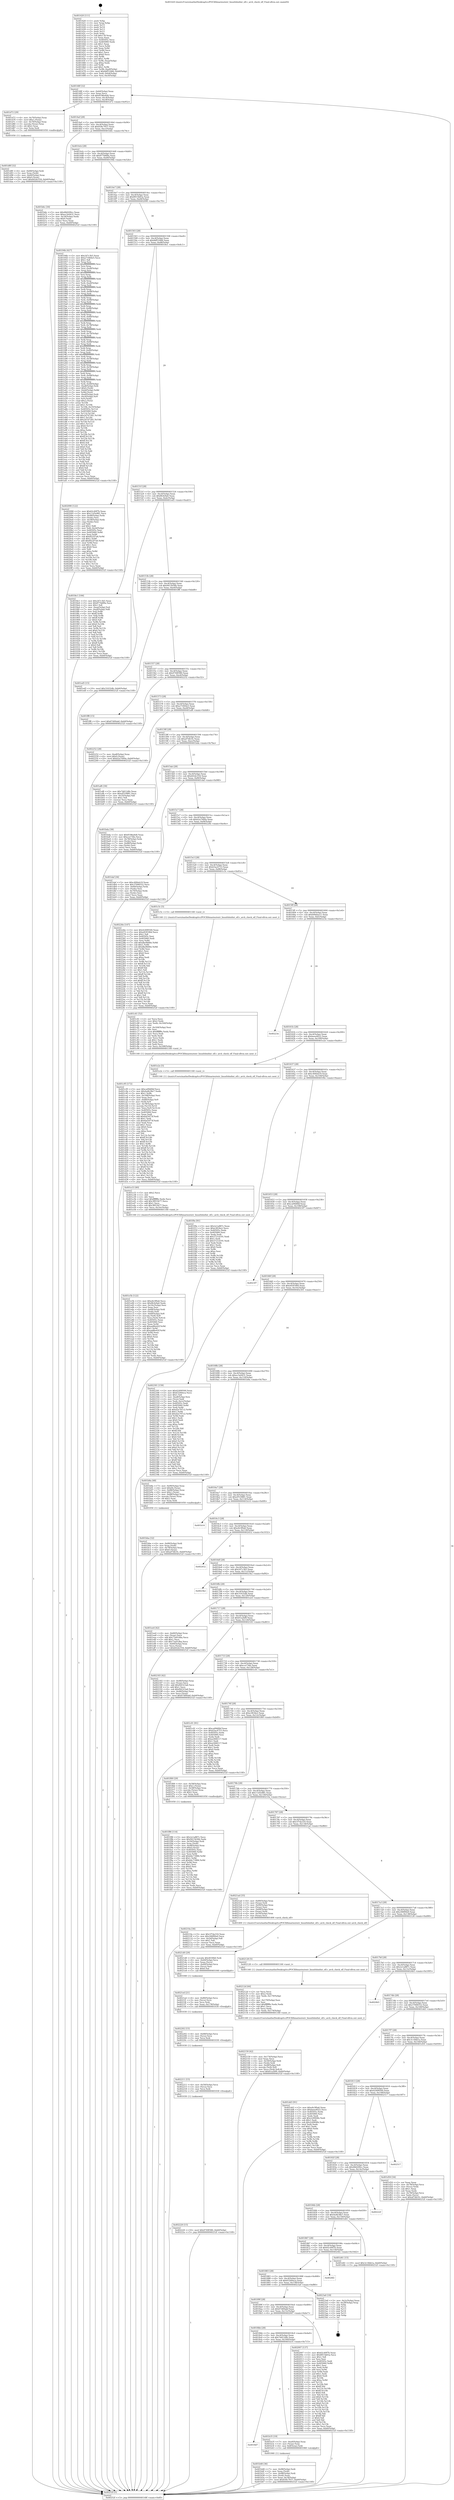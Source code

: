 digraph "0x401420" {
  label = "0x401420 (/mnt/c/Users/mathe/Desktop/tcc/POCII/binaries/extr_linuxfsbinfmt_elf.c_arch_check_elf_Final-ollvm.out::main(0))"
  labelloc = "t"
  node[shape=record]

  Entry [label="",width=0.3,height=0.3,shape=circle,fillcolor=black,style=filled]
  "0x40148f" [label="{
     0x40148f [32]\l
     | [instrs]\l
     &nbsp;&nbsp;0x40148f \<+6\>: mov -0xb0(%rbp),%eax\l
     &nbsp;&nbsp;0x401495 \<+2\>: mov %eax,%ecx\l
     &nbsp;&nbsp;0x401497 \<+6\>: sub $0x8196a4d4,%ecx\l
     &nbsp;&nbsp;0x40149d \<+6\>: mov %eax,-0xc4(%rbp)\l
     &nbsp;&nbsp;0x4014a3 \<+6\>: mov %ecx,-0xc8(%rbp)\l
     &nbsp;&nbsp;0x4014a9 \<+6\>: je 0000000000401d72 \<main+0x952\>\l
  }"]
  "0x401d72" [label="{
     0x401d72 [29]\l
     | [instrs]\l
     &nbsp;&nbsp;0x401d72 \<+4\>: mov -0x70(%rbp),%rax\l
     &nbsp;&nbsp;0x401d76 \<+6\>: movl $0x1,(%rax)\l
     &nbsp;&nbsp;0x401d7c \<+4\>: mov -0x70(%rbp),%rax\l
     &nbsp;&nbsp;0x401d80 \<+3\>: movslq (%rax),%rax\l
     &nbsp;&nbsp;0x401d83 \<+4\>: shl $0x2,%rax\l
     &nbsp;&nbsp;0x401d87 \<+3\>: mov %rax,%rdi\l
     &nbsp;&nbsp;0x401d8a \<+5\>: call 0000000000401050 \<malloc@plt\>\l
     | [calls]\l
     &nbsp;&nbsp;0x401050 \{1\} (unknown)\l
  }"]
  "0x4014af" [label="{
     0x4014af [28]\l
     | [instrs]\l
     &nbsp;&nbsp;0x4014af \<+5\>: jmp 00000000004014b4 \<main+0x94\>\l
     &nbsp;&nbsp;0x4014b4 \<+6\>: mov -0xc4(%rbp),%eax\l
     &nbsp;&nbsp;0x4014ba \<+5\>: sub $0x836c7837,%eax\l
     &nbsp;&nbsp;0x4014bf \<+6\>: mov %eax,-0xcc(%rbp)\l
     &nbsp;&nbsp;0x4014c5 \<+6\>: je 0000000000401b6c \<main+0x74c\>\l
  }"]
  Exit [label="",width=0.3,height=0.3,shape=circle,fillcolor=black,style=filled,peripheries=2]
  "0x401b6c" [label="{
     0x401b6c [30]\l
     | [instrs]\l
     &nbsp;&nbsp;0x401b6c \<+5\>: mov $0x48d209cc,%eax\l
     &nbsp;&nbsp;0x401b71 \<+5\>: mov $0xec3e0431,%ecx\l
     &nbsp;&nbsp;0x401b76 \<+3\>: mov -0x34(%rbp),%edx\l
     &nbsp;&nbsp;0x401b79 \<+3\>: cmp $0x0,%edx\l
     &nbsp;&nbsp;0x401b7c \<+3\>: cmove %ecx,%eax\l
     &nbsp;&nbsp;0x401b7f \<+6\>: mov %eax,-0xb0(%rbp)\l
     &nbsp;&nbsp;0x401b85 \<+5\>: jmp 000000000040252f \<main+0x110f\>\l
  }"]
  "0x4014cb" [label="{
     0x4014cb [28]\l
     | [instrs]\l
     &nbsp;&nbsp;0x4014cb \<+5\>: jmp 00000000004014d0 \<main+0xb0\>\l
     &nbsp;&nbsp;0x4014d0 \<+6\>: mov -0xc4(%rbp),%eax\l
     &nbsp;&nbsp;0x4014d6 \<+5\>: sub $0x877b6f9a,%eax\l
     &nbsp;&nbsp;0x4014db \<+6\>: mov %eax,-0xd0(%rbp)\l
     &nbsp;&nbsp;0x4014e1 \<+6\>: je 000000000040194b \<main+0x52b\>\l
  }"]
  "0x402220" [label="{
     0x402220 [15]\l
     | [instrs]\l
     &nbsp;&nbsp;0x402220 \<+10\>: movl $0x9749f380,-0xb0(%rbp)\l
     &nbsp;&nbsp;0x40222a \<+5\>: jmp 000000000040252f \<main+0x110f\>\l
  }"]
  "0x40194b" [label="{
     0x40194b [427]\l
     | [instrs]\l
     &nbsp;&nbsp;0x40194b \<+5\>: mov $0x247c3b5,%eax\l
     &nbsp;&nbsp;0x401950 \<+5\>: mov $0xa71844e5,%ecx\l
     &nbsp;&nbsp;0x401955 \<+2\>: mov $0x1,%dl\l
     &nbsp;&nbsp;0x401957 \<+3\>: mov %rsp,%rsi\l
     &nbsp;&nbsp;0x40195a \<+4\>: add $0xfffffffffffffff0,%rsi\l
     &nbsp;&nbsp;0x40195e \<+3\>: mov %rsi,%rsp\l
     &nbsp;&nbsp;0x401961 \<+7\>: mov %rsi,-0xa8(%rbp)\l
     &nbsp;&nbsp;0x401968 \<+3\>: mov %rsp,%rsi\l
     &nbsp;&nbsp;0x40196b \<+4\>: add $0xfffffffffffffff0,%rsi\l
     &nbsp;&nbsp;0x40196f \<+3\>: mov %rsi,%rsp\l
     &nbsp;&nbsp;0x401972 \<+3\>: mov %rsp,%rdi\l
     &nbsp;&nbsp;0x401975 \<+4\>: add $0xfffffffffffffff0,%rdi\l
     &nbsp;&nbsp;0x401979 \<+3\>: mov %rdi,%rsp\l
     &nbsp;&nbsp;0x40197c \<+7\>: mov %rdi,-0xa0(%rbp)\l
     &nbsp;&nbsp;0x401983 \<+3\>: mov %rsp,%rdi\l
     &nbsp;&nbsp;0x401986 \<+4\>: add $0xfffffffffffffff0,%rdi\l
     &nbsp;&nbsp;0x40198a \<+3\>: mov %rdi,%rsp\l
     &nbsp;&nbsp;0x40198d \<+7\>: mov %rdi,-0x98(%rbp)\l
     &nbsp;&nbsp;0x401994 \<+3\>: mov %rsp,%rdi\l
     &nbsp;&nbsp;0x401997 \<+4\>: add $0xfffffffffffffff0,%rdi\l
     &nbsp;&nbsp;0x40199b \<+3\>: mov %rdi,%rsp\l
     &nbsp;&nbsp;0x40199e \<+7\>: mov %rdi,-0x90(%rbp)\l
     &nbsp;&nbsp;0x4019a5 \<+3\>: mov %rsp,%rdi\l
     &nbsp;&nbsp;0x4019a8 \<+4\>: add $0xfffffffffffffff0,%rdi\l
     &nbsp;&nbsp;0x4019ac \<+3\>: mov %rdi,%rsp\l
     &nbsp;&nbsp;0x4019af \<+7\>: mov %rdi,-0x88(%rbp)\l
     &nbsp;&nbsp;0x4019b6 \<+3\>: mov %rsp,%rdi\l
     &nbsp;&nbsp;0x4019b9 \<+4\>: add $0xfffffffffffffff0,%rdi\l
     &nbsp;&nbsp;0x4019bd \<+3\>: mov %rdi,%rsp\l
     &nbsp;&nbsp;0x4019c0 \<+4\>: mov %rdi,-0x80(%rbp)\l
     &nbsp;&nbsp;0x4019c4 \<+3\>: mov %rsp,%rdi\l
     &nbsp;&nbsp;0x4019c7 \<+4\>: add $0xfffffffffffffff0,%rdi\l
     &nbsp;&nbsp;0x4019cb \<+3\>: mov %rdi,%rsp\l
     &nbsp;&nbsp;0x4019ce \<+4\>: mov %rdi,-0x78(%rbp)\l
     &nbsp;&nbsp;0x4019d2 \<+3\>: mov %rsp,%rdi\l
     &nbsp;&nbsp;0x4019d5 \<+4\>: add $0xfffffffffffffff0,%rdi\l
     &nbsp;&nbsp;0x4019d9 \<+3\>: mov %rdi,%rsp\l
     &nbsp;&nbsp;0x4019dc \<+4\>: mov %rdi,-0x70(%rbp)\l
     &nbsp;&nbsp;0x4019e0 \<+3\>: mov %rsp,%rdi\l
     &nbsp;&nbsp;0x4019e3 \<+4\>: add $0xfffffffffffffff0,%rdi\l
     &nbsp;&nbsp;0x4019e7 \<+3\>: mov %rdi,%rsp\l
     &nbsp;&nbsp;0x4019ea \<+4\>: mov %rdi,-0x68(%rbp)\l
     &nbsp;&nbsp;0x4019ee \<+3\>: mov %rsp,%rdi\l
     &nbsp;&nbsp;0x4019f1 \<+4\>: add $0xfffffffffffffff0,%rdi\l
     &nbsp;&nbsp;0x4019f5 \<+3\>: mov %rdi,%rsp\l
     &nbsp;&nbsp;0x4019f8 \<+4\>: mov %rdi,-0x60(%rbp)\l
     &nbsp;&nbsp;0x4019fc \<+3\>: mov %rsp,%rdi\l
     &nbsp;&nbsp;0x4019ff \<+4\>: add $0xfffffffffffffff0,%rdi\l
     &nbsp;&nbsp;0x401a03 \<+3\>: mov %rdi,%rsp\l
     &nbsp;&nbsp;0x401a06 \<+4\>: mov %rdi,-0x58(%rbp)\l
     &nbsp;&nbsp;0x401a0a \<+3\>: mov %rsp,%rdi\l
     &nbsp;&nbsp;0x401a0d \<+4\>: add $0xfffffffffffffff0,%rdi\l
     &nbsp;&nbsp;0x401a11 \<+3\>: mov %rdi,%rsp\l
     &nbsp;&nbsp;0x401a14 \<+4\>: mov %rdi,-0x50(%rbp)\l
     &nbsp;&nbsp;0x401a18 \<+3\>: mov %rsp,%rdi\l
     &nbsp;&nbsp;0x401a1b \<+4\>: add $0xfffffffffffffff0,%rdi\l
     &nbsp;&nbsp;0x401a1f \<+3\>: mov %rdi,%rsp\l
     &nbsp;&nbsp;0x401a22 \<+4\>: mov %rdi,-0x48(%rbp)\l
     &nbsp;&nbsp;0x401a26 \<+3\>: mov %rsp,%rdi\l
     &nbsp;&nbsp;0x401a29 \<+4\>: add $0xfffffffffffffff0,%rdi\l
     &nbsp;&nbsp;0x401a2d \<+3\>: mov %rdi,%rsp\l
     &nbsp;&nbsp;0x401a30 \<+4\>: mov %rdi,-0x40(%rbp)\l
     &nbsp;&nbsp;0x401a34 \<+7\>: mov -0xa8(%rbp),%rdi\l
     &nbsp;&nbsp;0x401a3b \<+6\>: movl $0x0,(%rdi)\l
     &nbsp;&nbsp;0x401a41 \<+7\>: mov -0xb4(%rbp),%r8d\l
     &nbsp;&nbsp;0x401a48 \<+3\>: mov %r8d,(%rsi)\l
     &nbsp;&nbsp;0x401a4b \<+7\>: mov -0xa0(%rbp),%rdi\l
     &nbsp;&nbsp;0x401a52 \<+7\>: mov -0xc0(%rbp),%r9\l
     &nbsp;&nbsp;0x401a59 \<+3\>: mov %r9,(%rdi)\l
     &nbsp;&nbsp;0x401a5c \<+3\>: cmpl $0x2,(%rsi)\l
     &nbsp;&nbsp;0x401a5f \<+4\>: setne %r10b\l
     &nbsp;&nbsp;0x401a63 \<+4\>: and $0x1,%r10b\l
     &nbsp;&nbsp;0x401a67 \<+4\>: mov %r10b,-0x35(%rbp)\l
     &nbsp;&nbsp;0x401a6b \<+8\>: mov 0x40505c,%r11d\l
     &nbsp;&nbsp;0x401a73 \<+7\>: mov 0x405060,%ebx\l
     &nbsp;&nbsp;0x401a7a \<+3\>: mov %r11d,%r14d\l
     &nbsp;&nbsp;0x401a7d \<+7\>: add $0x2d7d7281,%r14d\l
     &nbsp;&nbsp;0x401a84 \<+4\>: sub $0x1,%r14d\l
     &nbsp;&nbsp;0x401a88 \<+7\>: sub $0x2d7d7281,%r14d\l
     &nbsp;&nbsp;0x401a8f \<+4\>: imul %r14d,%r11d\l
     &nbsp;&nbsp;0x401a93 \<+4\>: and $0x1,%r11d\l
     &nbsp;&nbsp;0x401a97 \<+4\>: cmp $0x0,%r11d\l
     &nbsp;&nbsp;0x401a9b \<+4\>: sete %r10b\l
     &nbsp;&nbsp;0x401a9f \<+3\>: cmp $0xa,%ebx\l
     &nbsp;&nbsp;0x401aa2 \<+4\>: setl %r15b\l
     &nbsp;&nbsp;0x401aa6 \<+3\>: mov %r10b,%r12b\l
     &nbsp;&nbsp;0x401aa9 \<+4\>: xor $0xff,%r12b\l
     &nbsp;&nbsp;0x401aad \<+3\>: mov %r15b,%r13b\l
     &nbsp;&nbsp;0x401ab0 \<+4\>: xor $0xff,%r13b\l
     &nbsp;&nbsp;0x401ab4 \<+3\>: xor $0x0,%dl\l
     &nbsp;&nbsp;0x401ab7 \<+3\>: mov %r12b,%sil\l
     &nbsp;&nbsp;0x401aba \<+4\>: and $0x0,%sil\l
     &nbsp;&nbsp;0x401abe \<+3\>: and %dl,%r10b\l
     &nbsp;&nbsp;0x401ac1 \<+3\>: mov %r13b,%dil\l
     &nbsp;&nbsp;0x401ac4 \<+4\>: and $0x0,%dil\l
     &nbsp;&nbsp;0x401ac8 \<+3\>: and %dl,%r15b\l
     &nbsp;&nbsp;0x401acb \<+3\>: or %r10b,%sil\l
     &nbsp;&nbsp;0x401ace \<+3\>: or %r15b,%dil\l
     &nbsp;&nbsp;0x401ad1 \<+3\>: xor %dil,%sil\l
     &nbsp;&nbsp;0x401ad4 \<+3\>: or %r13b,%r12b\l
     &nbsp;&nbsp;0x401ad7 \<+4\>: xor $0xff,%r12b\l
     &nbsp;&nbsp;0x401adb \<+3\>: or $0x0,%dl\l
     &nbsp;&nbsp;0x401ade \<+3\>: and %dl,%r12b\l
     &nbsp;&nbsp;0x401ae1 \<+3\>: or %r12b,%sil\l
     &nbsp;&nbsp;0x401ae4 \<+4\>: test $0x1,%sil\l
     &nbsp;&nbsp;0x401ae8 \<+3\>: cmovne %ecx,%eax\l
     &nbsp;&nbsp;0x401aeb \<+6\>: mov %eax,-0xb0(%rbp)\l
     &nbsp;&nbsp;0x401af1 \<+5\>: jmp 000000000040252f \<main+0x110f\>\l
  }"]
  "0x4014e7" [label="{
     0x4014e7 [28]\l
     | [instrs]\l
     &nbsp;&nbsp;0x4014e7 \<+5\>: jmp 00000000004014ec \<main+0xcc\>\l
     &nbsp;&nbsp;0x4014ec \<+6\>: mov -0xc4(%rbp),%eax\l
     &nbsp;&nbsp;0x4014f2 \<+5\>: sub $0x8915b83a,%eax\l
     &nbsp;&nbsp;0x4014f7 \<+6\>: mov %eax,-0xd4(%rbp)\l
     &nbsp;&nbsp;0x4014fd \<+6\>: je 0000000000402090 \<main+0xc70\>\l
  }"]
  "0x402211" [label="{
     0x402211 [15]\l
     | [instrs]\l
     &nbsp;&nbsp;0x402211 \<+4\>: mov -0x50(%rbp),%rcx\l
     &nbsp;&nbsp;0x402215 \<+3\>: mov (%rcx),%rcx\l
     &nbsp;&nbsp;0x402218 \<+3\>: mov %rcx,%rdi\l
     &nbsp;&nbsp;0x40221b \<+5\>: call 0000000000401030 \<free@plt\>\l
     | [calls]\l
     &nbsp;&nbsp;0x401030 \{1\} (unknown)\l
  }"]
  "0x402090" [label="{
     0x402090 [122]\l
     | [instrs]\l
     &nbsp;&nbsp;0x402090 \<+5\>: mov $0x62c40f7b,%eax\l
     &nbsp;&nbsp;0x402095 \<+5\>: mov $0x11d5e981,%ecx\l
     &nbsp;&nbsp;0x40209a \<+4\>: mov -0x48(%rbp),%rdx\l
     &nbsp;&nbsp;0x40209e \<+2\>: mov (%rdx),%esi\l
     &nbsp;&nbsp;0x4020a0 \<+4\>: mov -0x58(%rbp),%rdx\l
     &nbsp;&nbsp;0x4020a4 \<+2\>: cmp (%rdx),%esi\l
     &nbsp;&nbsp;0x4020a6 \<+4\>: setl %dil\l
     &nbsp;&nbsp;0x4020aa \<+4\>: and $0x1,%dil\l
     &nbsp;&nbsp;0x4020ae \<+4\>: mov %dil,-0x2d(%rbp)\l
     &nbsp;&nbsp;0x4020b2 \<+7\>: mov 0x40505c,%esi\l
     &nbsp;&nbsp;0x4020b9 \<+8\>: mov 0x405060,%r8d\l
     &nbsp;&nbsp;0x4020c1 \<+3\>: mov %esi,%r9d\l
     &nbsp;&nbsp;0x4020c4 \<+7\>: sub $0xf022f7a6,%r9d\l
     &nbsp;&nbsp;0x4020cb \<+4\>: sub $0x1,%r9d\l
     &nbsp;&nbsp;0x4020cf \<+7\>: add $0xf022f7a6,%r9d\l
     &nbsp;&nbsp;0x4020d6 \<+4\>: imul %r9d,%esi\l
     &nbsp;&nbsp;0x4020da \<+3\>: and $0x1,%esi\l
     &nbsp;&nbsp;0x4020dd \<+3\>: cmp $0x0,%esi\l
     &nbsp;&nbsp;0x4020e0 \<+4\>: sete %dil\l
     &nbsp;&nbsp;0x4020e4 \<+4\>: cmp $0xa,%r8d\l
     &nbsp;&nbsp;0x4020e8 \<+4\>: setl %r10b\l
     &nbsp;&nbsp;0x4020ec \<+3\>: mov %dil,%r11b\l
     &nbsp;&nbsp;0x4020ef \<+3\>: and %r10b,%r11b\l
     &nbsp;&nbsp;0x4020f2 \<+3\>: xor %r10b,%dil\l
     &nbsp;&nbsp;0x4020f5 \<+3\>: or %dil,%r11b\l
     &nbsp;&nbsp;0x4020f8 \<+4\>: test $0x1,%r11b\l
     &nbsp;&nbsp;0x4020fc \<+3\>: cmovne %ecx,%eax\l
     &nbsp;&nbsp;0x4020ff \<+6\>: mov %eax,-0xb0(%rbp)\l
     &nbsp;&nbsp;0x402105 \<+5\>: jmp 000000000040252f \<main+0x110f\>\l
  }"]
  "0x401503" [label="{
     0x401503 [28]\l
     | [instrs]\l
     &nbsp;&nbsp;0x401503 \<+5\>: jmp 0000000000401508 \<main+0xe8\>\l
     &nbsp;&nbsp;0x401508 \<+6\>: mov -0xc4(%rbp),%eax\l
     &nbsp;&nbsp;0x40150e \<+5\>: sub $0x8df51666,%eax\l
     &nbsp;&nbsp;0x401513 \<+6\>: mov %eax,-0xd8(%rbp)\l
     &nbsp;&nbsp;0x401519 \<+6\>: je 00000000004018e1 \<main+0x4c1\>\l
  }"]
  "0x402202" [label="{
     0x402202 [15]\l
     | [instrs]\l
     &nbsp;&nbsp;0x402202 \<+4\>: mov -0x68(%rbp),%rcx\l
     &nbsp;&nbsp;0x402206 \<+3\>: mov (%rcx),%rcx\l
     &nbsp;&nbsp;0x402209 \<+3\>: mov %rcx,%rdi\l
     &nbsp;&nbsp;0x40220c \<+5\>: call 0000000000401030 \<free@plt\>\l
     | [calls]\l
     &nbsp;&nbsp;0x401030 \{1\} (unknown)\l
  }"]
  "0x4018e1" [label="{
     0x4018e1 [106]\l
     | [instrs]\l
     &nbsp;&nbsp;0x4018e1 \<+5\>: mov $0x247c3b5,%eax\l
     &nbsp;&nbsp;0x4018e6 \<+5\>: mov $0x877b6f9a,%ecx\l
     &nbsp;&nbsp;0x4018eb \<+2\>: mov $0x1,%dl\l
     &nbsp;&nbsp;0x4018ed \<+7\>: mov -0xaa(%rbp),%sil\l
     &nbsp;&nbsp;0x4018f4 \<+7\>: mov -0xa9(%rbp),%dil\l
     &nbsp;&nbsp;0x4018fb \<+3\>: mov %sil,%r8b\l
     &nbsp;&nbsp;0x4018fe \<+4\>: xor $0xff,%r8b\l
     &nbsp;&nbsp;0x401902 \<+3\>: mov %dil,%r9b\l
     &nbsp;&nbsp;0x401905 \<+4\>: xor $0xff,%r9b\l
     &nbsp;&nbsp;0x401909 \<+3\>: xor $0x0,%dl\l
     &nbsp;&nbsp;0x40190c \<+3\>: mov %r8b,%r10b\l
     &nbsp;&nbsp;0x40190f \<+4\>: and $0x0,%r10b\l
     &nbsp;&nbsp;0x401913 \<+3\>: and %dl,%sil\l
     &nbsp;&nbsp;0x401916 \<+3\>: mov %r9b,%r11b\l
     &nbsp;&nbsp;0x401919 \<+4\>: and $0x0,%r11b\l
     &nbsp;&nbsp;0x40191d \<+3\>: and %dl,%dil\l
     &nbsp;&nbsp;0x401920 \<+3\>: or %sil,%r10b\l
     &nbsp;&nbsp;0x401923 \<+3\>: or %dil,%r11b\l
     &nbsp;&nbsp;0x401926 \<+3\>: xor %r11b,%r10b\l
     &nbsp;&nbsp;0x401929 \<+3\>: or %r9b,%r8b\l
     &nbsp;&nbsp;0x40192c \<+4\>: xor $0xff,%r8b\l
     &nbsp;&nbsp;0x401930 \<+3\>: or $0x0,%dl\l
     &nbsp;&nbsp;0x401933 \<+3\>: and %dl,%r8b\l
     &nbsp;&nbsp;0x401936 \<+3\>: or %r8b,%r10b\l
     &nbsp;&nbsp;0x401939 \<+4\>: test $0x1,%r10b\l
     &nbsp;&nbsp;0x40193d \<+3\>: cmovne %ecx,%eax\l
     &nbsp;&nbsp;0x401940 \<+6\>: mov %eax,-0xb0(%rbp)\l
     &nbsp;&nbsp;0x401946 \<+5\>: jmp 000000000040252f \<main+0x110f\>\l
  }"]
  "0x40151f" [label="{
     0x40151f [28]\l
     | [instrs]\l
     &nbsp;&nbsp;0x40151f \<+5\>: jmp 0000000000401524 \<main+0x104\>\l
     &nbsp;&nbsp;0x401524 \<+6\>: mov -0xc4(%rbp),%eax\l
     &nbsp;&nbsp;0x40152a \<+5\>: sub $0x8fcfe9a0,%eax\l
     &nbsp;&nbsp;0x40152f \<+6\>: mov %eax,-0xdc(%rbp)\l
     &nbsp;&nbsp;0x401535 \<+6\>: je 0000000000401ed5 \<main+0xab5\>\l
  }"]
  "0x40252f" [label="{
     0x40252f [5]\l
     | [instrs]\l
     &nbsp;&nbsp;0x40252f \<+5\>: jmp 000000000040148f \<main+0x6f\>\l
  }"]
  "0x401420" [label="{
     0x401420 [111]\l
     | [instrs]\l
     &nbsp;&nbsp;0x401420 \<+1\>: push %rbp\l
     &nbsp;&nbsp;0x401421 \<+3\>: mov %rsp,%rbp\l
     &nbsp;&nbsp;0x401424 \<+2\>: push %r15\l
     &nbsp;&nbsp;0x401426 \<+2\>: push %r14\l
     &nbsp;&nbsp;0x401428 \<+2\>: push %r13\l
     &nbsp;&nbsp;0x40142a \<+2\>: push %r12\l
     &nbsp;&nbsp;0x40142c \<+1\>: push %rbx\l
     &nbsp;&nbsp;0x40142d \<+7\>: sub $0x178,%rsp\l
     &nbsp;&nbsp;0x401434 \<+2\>: xor %eax,%eax\l
     &nbsp;&nbsp;0x401436 \<+7\>: mov 0x40505c,%ecx\l
     &nbsp;&nbsp;0x40143d \<+7\>: mov 0x405060,%edx\l
     &nbsp;&nbsp;0x401444 \<+3\>: sub $0x1,%eax\l
     &nbsp;&nbsp;0x401447 \<+3\>: mov %ecx,%r8d\l
     &nbsp;&nbsp;0x40144a \<+3\>: add %eax,%r8d\l
     &nbsp;&nbsp;0x40144d \<+4\>: imul %r8d,%ecx\l
     &nbsp;&nbsp;0x401451 \<+3\>: and $0x1,%ecx\l
     &nbsp;&nbsp;0x401454 \<+3\>: cmp $0x0,%ecx\l
     &nbsp;&nbsp;0x401457 \<+4\>: sete %r9b\l
     &nbsp;&nbsp;0x40145b \<+4\>: and $0x1,%r9b\l
     &nbsp;&nbsp;0x40145f \<+7\>: mov %r9b,-0xaa(%rbp)\l
     &nbsp;&nbsp;0x401466 \<+3\>: cmp $0xa,%edx\l
     &nbsp;&nbsp;0x401469 \<+4\>: setl %r9b\l
     &nbsp;&nbsp;0x40146d \<+4\>: and $0x1,%r9b\l
     &nbsp;&nbsp;0x401471 \<+7\>: mov %r9b,-0xa9(%rbp)\l
     &nbsp;&nbsp;0x401478 \<+10\>: movl $0x8df51666,-0xb0(%rbp)\l
     &nbsp;&nbsp;0x401482 \<+6\>: mov %edi,-0xb4(%rbp)\l
     &nbsp;&nbsp;0x401488 \<+7\>: mov %rsi,-0xc0(%rbp)\l
  }"]
  "0x4021ed" [label="{
     0x4021ed [21]\l
     | [instrs]\l
     &nbsp;&nbsp;0x4021ed \<+4\>: mov -0x80(%rbp),%rcx\l
     &nbsp;&nbsp;0x4021f1 \<+3\>: mov (%rcx),%rcx\l
     &nbsp;&nbsp;0x4021f4 \<+3\>: mov %rcx,%rdi\l
     &nbsp;&nbsp;0x4021f7 \<+6\>: mov %eax,-0x178(%rbp)\l
     &nbsp;&nbsp;0x4021fd \<+5\>: call 0000000000401030 \<free@plt\>\l
     | [calls]\l
     &nbsp;&nbsp;0x401030 \{1\} (unknown)\l
  }"]
  "0x4021d0" [label="{
     0x4021d0 [29]\l
     | [instrs]\l
     &nbsp;&nbsp;0x4021d0 \<+10\>: movabs $0x4030b6,%rdi\l
     &nbsp;&nbsp;0x4021da \<+4\>: mov -0x40(%rbp),%rcx\l
     &nbsp;&nbsp;0x4021de \<+2\>: mov %eax,(%rcx)\l
     &nbsp;&nbsp;0x4021e0 \<+4\>: mov -0x40(%rbp),%rcx\l
     &nbsp;&nbsp;0x4021e4 \<+2\>: mov (%rcx),%esi\l
     &nbsp;&nbsp;0x4021e6 \<+2\>: mov $0x0,%al\l
     &nbsp;&nbsp;0x4021e8 \<+5\>: call 0000000000401040 \<printf@plt\>\l
     | [calls]\l
     &nbsp;&nbsp;0x401040 \{1\} (unknown)\l
  }"]
  "0x401ed5" [label="{
     0x401ed5 [15]\l
     | [instrs]\l
     &nbsp;&nbsp;0x401ed5 \<+10\>: movl $0x31632db,-0xb0(%rbp)\l
     &nbsp;&nbsp;0x401edf \<+5\>: jmp 000000000040252f \<main+0x110f\>\l
  }"]
  "0x40153b" [label="{
     0x40153b [28]\l
     | [instrs]\l
     &nbsp;&nbsp;0x40153b \<+5\>: jmp 0000000000401540 \<main+0x120\>\l
     &nbsp;&nbsp;0x401540 \<+6\>: mov -0xc4(%rbp),%eax\l
     &nbsp;&nbsp;0x401546 \<+5\>: sub $0x9415b56b,%eax\l
     &nbsp;&nbsp;0x40154b \<+6\>: mov %eax,-0xe0(%rbp)\l
     &nbsp;&nbsp;0x401551 \<+6\>: je 0000000000401ff8 \<main+0xbd8\>\l
  }"]
  "0x402159" [label="{
     0x402159 [42]\l
     | [instrs]\l
     &nbsp;&nbsp;0x402159 \<+6\>: mov -0x174(%rbp),%ecx\l
     &nbsp;&nbsp;0x40215f \<+3\>: imul %eax,%ecx\l
     &nbsp;&nbsp;0x402162 \<+4\>: mov -0x50(%rbp),%rdi\l
     &nbsp;&nbsp;0x402166 \<+3\>: mov (%rdi),%rdi\l
     &nbsp;&nbsp;0x402169 \<+4\>: mov -0x48(%rbp),%r8\l
     &nbsp;&nbsp;0x40216d \<+3\>: movslq (%r8),%r8\l
     &nbsp;&nbsp;0x402170 \<+4\>: mov %ecx,(%rdi,%r8,4)\l
     &nbsp;&nbsp;0x402174 \<+10\>: movl $0x61a2bf9,-0xb0(%rbp)\l
     &nbsp;&nbsp;0x40217e \<+5\>: jmp 000000000040252f \<main+0x110f\>\l
  }"]
  "0x401ff8" [label="{
     0x401ff8 [15]\l
     | [instrs]\l
     &nbsp;&nbsp;0x401ff8 \<+10\>: movl $0x67d00abf,-0xb0(%rbp)\l
     &nbsp;&nbsp;0x402002 \<+5\>: jmp 000000000040252f \<main+0x110f\>\l
  }"]
  "0x401557" [label="{
     0x401557 [28]\l
     | [instrs]\l
     &nbsp;&nbsp;0x401557 \<+5\>: jmp 000000000040155c \<main+0x13c\>\l
     &nbsp;&nbsp;0x40155c \<+6\>: mov -0xc4(%rbp),%eax\l
     &nbsp;&nbsp;0x401562 \<+5\>: sub $0x9749f380,%eax\l
     &nbsp;&nbsp;0x401567 \<+6\>: mov %eax,-0xe4(%rbp)\l
     &nbsp;&nbsp;0x40156d \<+6\>: je 0000000000402252 \<main+0xe32\>\l
  }"]
  "0x40212d" [label="{
     0x40212d [44]\l
     | [instrs]\l
     &nbsp;&nbsp;0x40212d \<+2\>: xor %ecx,%ecx\l
     &nbsp;&nbsp;0x40212f \<+5\>: mov $0x2,%edx\l
     &nbsp;&nbsp;0x402134 \<+6\>: mov %edx,-0x170(%rbp)\l
     &nbsp;&nbsp;0x40213a \<+1\>: cltd\l
     &nbsp;&nbsp;0x40213b \<+6\>: mov -0x170(%rbp),%esi\l
     &nbsp;&nbsp;0x402141 \<+2\>: idiv %esi\l
     &nbsp;&nbsp;0x402143 \<+6\>: imul $0xfffffffe,%edx,%edx\l
     &nbsp;&nbsp;0x402149 \<+3\>: sub $0x1,%ecx\l
     &nbsp;&nbsp;0x40214c \<+2\>: sub %ecx,%edx\l
     &nbsp;&nbsp;0x40214e \<+6\>: mov %edx,-0x174(%rbp)\l
     &nbsp;&nbsp;0x402154 \<+5\>: call 0000000000401160 \<next_i\>\l
     | [calls]\l
     &nbsp;&nbsp;0x401160 \{1\} (/mnt/c/Users/mathe/Desktop/tcc/POCII/binaries/extr_linuxfsbinfmt_elf.c_arch_check_elf_Final-ollvm.out::next_i)\l
  }"]
  "0x402252" [label="{
     0x402252 [28]\l
     | [instrs]\l
     &nbsp;&nbsp;0x402252 \<+7\>: mov -0xa8(%rbp),%rax\l
     &nbsp;&nbsp;0x402259 \<+6\>: movl $0x0,(%rax)\l
     &nbsp;&nbsp;0x40225f \<+10\>: movl $0xb2a7440a,-0xb0(%rbp)\l
     &nbsp;&nbsp;0x402269 \<+5\>: jmp 000000000040252f \<main+0x110f\>\l
  }"]
  "0x401573" [label="{
     0x401573 [28]\l
     | [instrs]\l
     &nbsp;&nbsp;0x401573 \<+5\>: jmp 0000000000401578 \<main+0x158\>\l
     &nbsp;&nbsp;0x401578 \<+6\>: mov -0xc4(%rbp),%eax\l
     &nbsp;&nbsp;0x40157e \<+5\>: sub $0xa71844e5,%eax\l
     &nbsp;&nbsp;0x401583 \<+6\>: mov %eax,-0xe8(%rbp)\l
     &nbsp;&nbsp;0x401589 \<+6\>: je 0000000000401af6 \<main+0x6d6\>\l
  }"]
  "0x401f86" [label="{
     0x401f86 [114]\l
     | [instrs]\l
     &nbsp;&nbsp;0x401f86 \<+5\>: mov $0x2e1a887c,%ecx\l
     &nbsp;&nbsp;0x401f8b \<+5\>: mov $0x9415b56b,%edx\l
     &nbsp;&nbsp;0x401f90 \<+4\>: mov -0x50(%rbp),%rdi\l
     &nbsp;&nbsp;0x401f94 \<+3\>: mov %rax,(%rdi)\l
     &nbsp;&nbsp;0x401f97 \<+4\>: mov -0x48(%rbp),%rax\l
     &nbsp;&nbsp;0x401f9b \<+6\>: movl $0x0,(%rax)\l
     &nbsp;&nbsp;0x401fa1 \<+7\>: mov 0x40505c,%esi\l
     &nbsp;&nbsp;0x401fa8 \<+8\>: mov 0x405060,%r8d\l
     &nbsp;&nbsp;0x401fb0 \<+3\>: mov %esi,%r9d\l
     &nbsp;&nbsp;0x401fb3 \<+7\>: add $0x6dc73984,%r9d\l
     &nbsp;&nbsp;0x401fba \<+4\>: sub $0x1,%r9d\l
     &nbsp;&nbsp;0x401fbe \<+7\>: sub $0x6dc73984,%r9d\l
     &nbsp;&nbsp;0x401fc5 \<+4\>: imul %r9d,%esi\l
     &nbsp;&nbsp;0x401fc9 \<+3\>: and $0x1,%esi\l
     &nbsp;&nbsp;0x401fcc \<+3\>: cmp $0x0,%esi\l
     &nbsp;&nbsp;0x401fcf \<+4\>: sete %r10b\l
     &nbsp;&nbsp;0x401fd3 \<+4\>: cmp $0xa,%r8d\l
     &nbsp;&nbsp;0x401fd7 \<+4\>: setl %r11b\l
     &nbsp;&nbsp;0x401fdb \<+3\>: mov %r10b,%bl\l
     &nbsp;&nbsp;0x401fde \<+3\>: and %r11b,%bl\l
     &nbsp;&nbsp;0x401fe1 \<+3\>: xor %r11b,%r10b\l
     &nbsp;&nbsp;0x401fe4 \<+3\>: or %r10b,%bl\l
     &nbsp;&nbsp;0x401fe7 \<+3\>: test $0x1,%bl\l
     &nbsp;&nbsp;0x401fea \<+3\>: cmovne %edx,%ecx\l
     &nbsp;&nbsp;0x401fed \<+6\>: mov %ecx,-0xb0(%rbp)\l
     &nbsp;&nbsp;0x401ff3 \<+5\>: jmp 000000000040252f \<main+0x110f\>\l
  }"]
  "0x401af6" [label="{
     0x401af6 [30]\l
     | [instrs]\l
     &nbsp;&nbsp;0x401af6 \<+5\>: mov $0x7dd12dfe,%eax\l
     &nbsp;&nbsp;0x401afb \<+5\>: mov $0xef510881,%ecx\l
     &nbsp;&nbsp;0x401b00 \<+3\>: mov -0x35(%rbp),%dl\l
     &nbsp;&nbsp;0x401b03 \<+3\>: test $0x1,%dl\l
     &nbsp;&nbsp;0x401b06 \<+3\>: cmovne %ecx,%eax\l
     &nbsp;&nbsp;0x401b09 \<+6\>: mov %eax,-0xb0(%rbp)\l
     &nbsp;&nbsp;0x401b0f \<+5\>: jmp 000000000040252f \<main+0x110f\>\l
  }"]
  "0x40158f" [label="{
     0x40158f [28]\l
     | [instrs]\l
     &nbsp;&nbsp;0x40158f \<+5\>: jmp 0000000000401594 \<main+0x174\>\l
     &nbsp;&nbsp;0x401594 \<+6\>: mov -0xc4(%rbp),%eax\l
     &nbsp;&nbsp;0x40159a \<+5\>: sub $0xaf7db1fc,%eax\l
     &nbsp;&nbsp;0x40159f \<+6\>: mov %eax,-0xec(%rbp)\l
     &nbsp;&nbsp;0x4015a5 \<+6\>: je 0000000000401bda \<main+0x7ba\>\l
  }"]
  "0x401e5b" [label="{
     0x401e5b [122]\l
     | [instrs]\l
     &nbsp;&nbsp;0x401e5b \<+5\>: mov $0xefe3f0a6,%ecx\l
     &nbsp;&nbsp;0x401e60 \<+5\>: mov $0x8fcfe9a0,%edx\l
     &nbsp;&nbsp;0x401e65 \<+6\>: mov -0x16c(%rbp),%esi\l
     &nbsp;&nbsp;0x401e6b \<+3\>: imul %eax,%esi\l
     &nbsp;&nbsp;0x401e6e \<+4\>: mov -0x68(%rbp),%rdi\l
     &nbsp;&nbsp;0x401e72 \<+3\>: mov (%rdi),%rdi\l
     &nbsp;&nbsp;0x401e75 \<+4\>: mov -0x60(%rbp),%r8\l
     &nbsp;&nbsp;0x401e79 \<+3\>: movslq (%r8),%r8\l
     &nbsp;&nbsp;0x401e7c \<+4\>: mov %esi,(%rdi,%r8,4)\l
     &nbsp;&nbsp;0x401e80 \<+7\>: mov 0x40505c,%eax\l
     &nbsp;&nbsp;0x401e87 \<+7\>: mov 0x405060,%esi\l
     &nbsp;&nbsp;0x401e8e \<+3\>: mov %eax,%r9d\l
     &nbsp;&nbsp;0x401e91 \<+7\>: add $0xaa86e42f,%r9d\l
     &nbsp;&nbsp;0x401e98 \<+4\>: sub $0x1,%r9d\l
     &nbsp;&nbsp;0x401e9c \<+7\>: sub $0xaa86e42f,%r9d\l
     &nbsp;&nbsp;0x401ea3 \<+4\>: imul %r9d,%eax\l
     &nbsp;&nbsp;0x401ea7 \<+3\>: and $0x1,%eax\l
     &nbsp;&nbsp;0x401eaa \<+3\>: cmp $0x0,%eax\l
     &nbsp;&nbsp;0x401ead \<+4\>: sete %r10b\l
     &nbsp;&nbsp;0x401eb1 \<+3\>: cmp $0xa,%esi\l
     &nbsp;&nbsp;0x401eb4 \<+4\>: setl %r11b\l
     &nbsp;&nbsp;0x401eb8 \<+3\>: mov %r10b,%bl\l
     &nbsp;&nbsp;0x401ebb \<+3\>: and %r11b,%bl\l
     &nbsp;&nbsp;0x401ebe \<+3\>: xor %r11b,%r10b\l
     &nbsp;&nbsp;0x401ec1 \<+3\>: or %r10b,%bl\l
     &nbsp;&nbsp;0x401ec4 \<+3\>: test $0x1,%bl\l
     &nbsp;&nbsp;0x401ec7 \<+3\>: cmovne %edx,%ecx\l
     &nbsp;&nbsp;0x401eca \<+6\>: mov %ecx,-0xb0(%rbp)\l
     &nbsp;&nbsp;0x401ed0 \<+5\>: jmp 000000000040252f \<main+0x110f\>\l
  }"]
  "0x401bda" [label="{
     0x401bda [39]\l
     | [instrs]\l
     &nbsp;&nbsp;0x401bda \<+5\>: mov $0x8196a4d4,%eax\l
     &nbsp;&nbsp;0x401bdf \<+5\>: mov $0xcce736e,%ecx\l
     &nbsp;&nbsp;0x401be4 \<+4\>: mov -0x78(%rbp),%rdx\l
     &nbsp;&nbsp;0x401be8 \<+2\>: mov (%rdx),%esi\l
     &nbsp;&nbsp;0x401bea \<+7\>: mov -0x88(%rbp),%rdx\l
     &nbsp;&nbsp;0x401bf1 \<+2\>: cmp (%rdx),%esi\l
     &nbsp;&nbsp;0x401bf3 \<+3\>: cmovl %ecx,%eax\l
     &nbsp;&nbsp;0x401bf6 \<+6\>: mov %eax,-0xb0(%rbp)\l
     &nbsp;&nbsp;0x401bfc \<+5\>: jmp 000000000040252f \<main+0x110f\>\l
  }"]
  "0x4015ab" [label="{
     0x4015ab [28]\l
     | [instrs]\l
     &nbsp;&nbsp;0x4015ab \<+5\>: jmp 00000000004015b0 \<main+0x190\>\l
     &nbsp;&nbsp;0x4015b0 \<+6\>: mov -0xc4(%rbp),%eax\l
     &nbsp;&nbsp;0x4015b6 \<+5\>: sub $0xb02dc554,%eax\l
     &nbsp;&nbsp;0x4015bb \<+6\>: mov %eax,-0xf0(%rbp)\l
     &nbsp;&nbsp;0x4015c1 \<+6\>: je 0000000000401daf \<main+0x98f\>\l
  }"]
  "0x401e33" [label="{
     0x401e33 [40]\l
     | [instrs]\l
     &nbsp;&nbsp;0x401e33 \<+5\>: mov $0x2,%ecx\l
     &nbsp;&nbsp;0x401e38 \<+1\>: cltd\l
     &nbsp;&nbsp;0x401e39 \<+2\>: idiv %ecx\l
     &nbsp;&nbsp;0x401e3b \<+6\>: imul $0xfffffffe,%edx,%ecx\l
     &nbsp;&nbsp;0x401e41 \<+6\>: add $0x3f053b77,%ecx\l
     &nbsp;&nbsp;0x401e47 \<+3\>: add $0x1,%ecx\l
     &nbsp;&nbsp;0x401e4a \<+6\>: sub $0x3f053b77,%ecx\l
     &nbsp;&nbsp;0x401e50 \<+6\>: mov %ecx,-0x16c(%rbp)\l
     &nbsp;&nbsp;0x401e56 \<+5\>: call 0000000000401160 \<next_i\>\l
     | [calls]\l
     &nbsp;&nbsp;0x401160 \{1\} (/mnt/c/Users/mathe/Desktop/tcc/POCII/binaries/extr_linuxfsbinfmt_elf.c_arch_check_elf_Final-ollvm.out::next_i)\l
  }"]
  "0x401daf" [label="{
     0x401daf [36]\l
     | [instrs]\l
     &nbsp;&nbsp;0x401daf \<+5\>: mov $0xc400eb19,%eax\l
     &nbsp;&nbsp;0x401db4 \<+5\>: mov $0x37006552,%ecx\l
     &nbsp;&nbsp;0x401db9 \<+4\>: mov -0x60(%rbp),%rdx\l
     &nbsp;&nbsp;0x401dbd \<+2\>: mov (%rdx),%esi\l
     &nbsp;&nbsp;0x401dbf \<+4\>: mov -0x70(%rbp),%rdx\l
     &nbsp;&nbsp;0x401dc3 \<+2\>: cmp (%rdx),%esi\l
     &nbsp;&nbsp;0x401dc5 \<+3\>: cmovl %ecx,%eax\l
     &nbsp;&nbsp;0x401dc8 \<+6\>: mov %eax,-0xb0(%rbp)\l
     &nbsp;&nbsp;0x401dce \<+5\>: jmp 000000000040252f \<main+0x110f\>\l
  }"]
  "0x4015c7" [label="{
     0x4015c7 [28]\l
     | [instrs]\l
     &nbsp;&nbsp;0x4015c7 \<+5\>: jmp 00000000004015cc \<main+0x1ac\>\l
     &nbsp;&nbsp;0x4015cc \<+6\>: mov -0xc4(%rbp),%eax\l
     &nbsp;&nbsp;0x4015d2 \<+5\>: sub $0xb2a7440a,%eax\l
     &nbsp;&nbsp;0x4015d7 \<+6\>: mov %eax,-0xf4(%rbp)\l
     &nbsp;&nbsp;0x4015dd \<+6\>: je 000000000040226e \<main+0xe4e\>\l
  }"]
  "0x401d8f" [label="{
     0x401d8f [32]\l
     | [instrs]\l
     &nbsp;&nbsp;0x401d8f \<+4\>: mov -0x68(%rbp),%rdi\l
     &nbsp;&nbsp;0x401d93 \<+3\>: mov %rax,(%rdi)\l
     &nbsp;&nbsp;0x401d96 \<+4\>: mov -0x60(%rbp),%rax\l
     &nbsp;&nbsp;0x401d9a \<+6\>: movl $0x0,(%rax)\l
     &nbsp;&nbsp;0x401da0 \<+10\>: movl $0xb02dc554,-0xb0(%rbp)\l
     &nbsp;&nbsp;0x401daa \<+5\>: jmp 000000000040252f \<main+0x110f\>\l
  }"]
  "0x40226e" [label="{
     0x40226e [147]\l
     | [instrs]\l
     &nbsp;&nbsp;0x40226e \<+5\>: mov $0x42499500,%eax\l
     &nbsp;&nbsp;0x402273 \<+5\>: mov $0xe83f190d,%ecx\l
     &nbsp;&nbsp;0x402278 \<+2\>: mov $0x1,%dl\l
     &nbsp;&nbsp;0x40227a \<+7\>: mov 0x40505c,%esi\l
     &nbsp;&nbsp;0x402281 \<+7\>: mov 0x405060,%edi\l
     &nbsp;&nbsp;0x402288 \<+3\>: mov %esi,%r8d\l
     &nbsp;&nbsp;0x40228b \<+7\>: add $0xdbe9b66e,%r8d\l
     &nbsp;&nbsp;0x402292 \<+4\>: sub $0x1,%r8d\l
     &nbsp;&nbsp;0x402296 \<+7\>: sub $0xdbe9b66e,%r8d\l
     &nbsp;&nbsp;0x40229d \<+4\>: imul %r8d,%esi\l
     &nbsp;&nbsp;0x4022a1 \<+3\>: and $0x1,%esi\l
     &nbsp;&nbsp;0x4022a4 \<+3\>: cmp $0x0,%esi\l
     &nbsp;&nbsp;0x4022a7 \<+4\>: sete %r9b\l
     &nbsp;&nbsp;0x4022ab \<+3\>: cmp $0xa,%edi\l
     &nbsp;&nbsp;0x4022ae \<+4\>: setl %r10b\l
     &nbsp;&nbsp;0x4022b2 \<+3\>: mov %r9b,%r11b\l
     &nbsp;&nbsp;0x4022b5 \<+4\>: xor $0xff,%r11b\l
     &nbsp;&nbsp;0x4022b9 \<+3\>: mov %r10b,%bl\l
     &nbsp;&nbsp;0x4022bc \<+3\>: xor $0xff,%bl\l
     &nbsp;&nbsp;0x4022bf \<+3\>: xor $0x1,%dl\l
     &nbsp;&nbsp;0x4022c2 \<+3\>: mov %r11b,%r14b\l
     &nbsp;&nbsp;0x4022c5 \<+4\>: and $0xff,%r14b\l
     &nbsp;&nbsp;0x4022c9 \<+3\>: and %dl,%r9b\l
     &nbsp;&nbsp;0x4022cc \<+3\>: mov %bl,%r15b\l
     &nbsp;&nbsp;0x4022cf \<+4\>: and $0xff,%r15b\l
     &nbsp;&nbsp;0x4022d3 \<+3\>: and %dl,%r10b\l
     &nbsp;&nbsp;0x4022d6 \<+3\>: or %r9b,%r14b\l
     &nbsp;&nbsp;0x4022d9 \<+3\>: or %r10b,%r15b\l
     &nbsp;&nbsp;0x4022dc \<+3\>: xor %r15b,%r14b\l
     &nbsp;&nbsp;0x4022df \<+3\>: or %bl,%r11b\l
     &nbsp;&nbsp;0x4022e2 \<+4\>: xor $0xff,%r11b\l
     &nbsp;&nbsp;0x4022e6 \<+3\>: or $0x1,%dl\l
     &nbsp;&nbsp;0x4022e9 \<+3\>: and %dl,%r11b\l
     &nbsp;&nbsp;0x4022ec \<+3\>: or %r11b,%r14b\l
     &nbsp;&nbsp;0x4022ef \<+4\>: test $0x1,%r14b\l
     &nbsp;&nbsp;0x4022f3 \<+3\>: cmovne %ecx,%eax\l
     &nbsp;&nbsp;0x4022f6 \<+6\>: mov %eax,-0xb0(%rbp)\l
     &nbsp;&nbsp;0x4022fc \<+5\>: jmp 000000000040252f \<main+0x110f\>\l
  }"]
  "0x4015e3" [label="{
     0x4015e3 [28]\l
     | [instrs]\l
     &nbsp;&nbsp;0x4015e3 \<+5\>: jmp 00000000004015e8 \<main+0x1c8\>\l
     &nbsp;&nbsp;0x4015e8 \<+6\>: mov -0xc4(%rbp),%eax\l
     &nbsp;&nbsp;0x4015ee \<+5\>: sub $0xb5ac4753,%eax\l
     &nbsp;&nbsp;0x4015f3 \<+6\>: mov %eax,-0xf8(%rbp)\l
     &nbsp;&nbsp;0x4015f9 \<+6\>: je 0000000000401c5c \<main+0x83c\>\l
  }"]
  "0x401c95" [label="{
     0x401c95 [172]\l
     | [instrs]\l
     &nbsp;&nbsp;0x401c95 \<+5\>: mov $0xca09d0bf,%ecx\l
     &nbsp;&nbsp;0x401c9a \<+5\>: mov $0x4a4b38e7,%edx\l
     &nbsp;&nbsp;0x401c9f \<+3\>: mov $0x1,%r8b\l
     &nbsp;&nbsp;0x401ca2 \<+6\>: mov -0x168(%rbp),%esi\l
     &nbsp;&nbsp;0x401ca8 \<+3\>: imul %eax,%esi\l
     &nbsp;&nbsp;0x401cab \<+4\>: mov -0x80(%rbp),%r9\l
     &nbsp;&nbsp;0x401caf \<+3\>: mov (%r9),%r9\l
     &nbsp;&nbsp;0x401cb2 \<+4\>: mov -0x78(%rbp),%r10\l
     &nbsp;&nbsp;0x401cb6 \<+3\>: movslq (%r10),%r10\l
     &nbsp;&nbsp;0x401cb9 \<+4\>: mov %esi,(%r9,%r10,4)\l
     &nbsp;&nbsp;0x401cbd \<+7\>: mov 0x40505c,%eax\l
     &nbsp;&nbsp;0x401cc4 \<+7\>: mov 0x405060,%esi\l
     &nbsp;&nbsp;0x401ccb \<+2\>: mov %eax,%edi\l
     &nbsp;&nbsp;0x401ccd \<+6\>: add $0x6af3d73f,%edi\l
     &nbsp;&nbsp;0x401cd3 \<+3\>: sub $0x1,%edi\l
     &nbsp;&nbsp;0x401cd6 \<+6\>: sub $0x6af3d73f,%edi\l
     &nbsp;&nbsp;0x401cdc \<+3\>: imul %edi,%eax\l
     &nbsp;&nbsp;0x401cdf \<+3\>: and $0x1,%eax\l
     &nbsp;&nbsp;0x401ce2 \<+3\>: cmp $0x0,%eax\l
     &nbsp;&nbsp;0x401ce5 \<+4\>: sete %r11b\l
     &nbsp;&nbsp;0x401ce9 \<+3\>: cmp $0xa,%esi\l
     &nbsp;&nbsp;0x401cec \<+3\>: setl %bl\l
     &nbsp;&nbsp;0x401cef \<+3\>: mov %r11b,%r14b\l
     &nbsp;&nbsp;0x401cf2 \<+4\>: xor $0xff,%r14b\l
     &nbsp;&nbsp;0x401cf6 \<+3\>: mov %bl,%r15b\l
     &nbsp;&nbsp;0x401cf9 \<+4\>: xor $0xff,%r15b\l
     &nbsp;&nbsp;0x401cfd \<+4\>: xor $0x1,%r8b\l
     &nbsp;&nbsp;0x401d01 \<+3\>: mov %r14b,%r12b\l
     &nbsp;&nbsp;0x401d04 \<+4\>: and $0xff,%r12b\l
     &nbsp;&nbsp;0x401d08 \<+3\>: and %r8b,%r11b\l
     &nbsp;&nbsp;0x401d0b \<+3\>: mov %r15b,%r13b\l
     &nbsp;&nbsp;0x401d0e \<+4\>: and $0xff,%r13b\l
     &nbsp;&nbsp;0x401d12 \<+3\>: and %r8b,%bl\l
     &nbsp;&nbsp;0x401d15 \<+3\>: or %r11b,%r12b\l
     &nbsp;&nbsp;0x401d18 \<+3\>: or %bl,%r13b\l
     &nbsp;&nbsp;0x401d1b \<+3\>: xor %r13b,%r12b\l
     &nbsp;&nbsp;0x401d1e \<+3\>: or %r15b,%r14b\l
     &nbsp;&nbsp;0x401d21 \<+4\>: xor $0xff,%r14b\l
     &nbsp;&nbsp;0x401d25 \<+4\>: or $0x1,%r8b\l
     &nbsp;&nbsp;0x401d29 \<+3\>: and %r8b,%r14b\l
     &nbsp;&nbsp;0x401d2c \<+3\>: or %r14b,%r12b\l
     &nbsp;&nbsp;0x401d2f \<+4\>: test $0x1,%r12b\l
     &nbsp;&nbsp;0x401d33 \<+3\>: cmovne %edx,%ecx\l
     &nbsp;&nbsp;0x401d36 \<+6\>: mov %ecx,-0xb0(%rbp)\l
     &nbsp;&nbsp;0x401d3c \<+5\>: jmp 000000000040252f \<main+0x110f\>\l
  }"]
  "0x401c5c" [label="{
     0x401c5c [5]\l
     | [instrs]\l
     &nbsp;&nbsp;0x401c5c \<+5\>: call 0000000000401160 \<next_i\>\l
     | [calls]\l
     &nbsp;&nbsp;0x401160 \{1\} (/mnt/c/Users/mathe/Desktop/tcc/POCII/binaries/extr_linuxfsbinfmt_elf.c_arch_check_elf_Final-ollvm.out::next_i)\l
  }"]
  "0x4015ff" [label="{
     0x4015ff [28]\l
     | [instrs]\l
     &nbsp;&nbsp;0x4015ff \<+5\>: jmp 0000000000401604 \<main+0x1e4\>\l
     &nbsp;&nbsp;0x401604 \<+6\>: mov -0xc4(%rbp),%eax\l
     &nbsp;&nbsp;0x40160a \<+5\>: sub $0xb94dea11,%eax\l
     &nbsp;&nbsp;0x40160f \<+6\>: mov %eax,-0xfc(%rbp)\l
     &nbsp;&nbsp;0x401615 \<+6\>: je 000000000040223e \<main+0xe1e\>\l
  }"]
  "0x401c61" [label="{
     0x401c61 [52]\l
     | [instrs]\l
     &nbsp;&nbsp;0x401c61 \<+2\>: xor %ecx,%ecx\l
     &nbsp;&nbsp;0x401c63 \<+5\>: mov $0x2,%edx\l
     &nbsp;&nbsp;0x401c68 \<+6\>: mov %edx,-0x164(%rbp)\l
     &nbsp;&nbsp;0x401c6e \<+1\>: cltd\l
     &nbsp;&nbsp;0x401c6f \<+6\>: mov -0x164(%rbp),%esi\l
     &nbsp;&nbsp;0x401c75 \<+2\>: idiv %esi\l
     &nbsp;&nbsp;0x401c77 \<+6\>: imul $0xfffffffe,%edx,%edx\l
     &nbsp;&nbsp;0x401c7d \<+2\>: mov %ecx,%edi\l
     &nbsp;&nbsp;0x401c7f \<+2\>: sub %edx,%edi\l
     &nbsp;&nbsp;0x401c81 \<+2\>: mov %ecx,%edx\l
     &nbsp;&nbsp;0x401c83 \<+3\>: sub $0x1,%edx\l
     &nbsp;&nbsp;0x401c86 \<+2\>: add %edx,%edi\l
     &nbsp;&nbsp;0x401c88 \<+2\>: sub %edi,%ecx\l
     &nbsp;&nbsp;0x401c8a \<+6\>: mov %ecx,-0x168(%rbp)\l
     &nbsp;&nbsp;0x401c90 \<+5\>: call 0000000000401160 \<next_i\>\l
     | [calls]\l
     &nbsp;&nbsp;0x401160 \{1\} (/mnt/c/Users/mathe/Desktop/tcc/POCII/binaries/extr_linuxfsbinfmt_elf.c_arch_check_elf_Final-ollvm.out::next_i)\l
  }"]
  "0x40223e" [label="{
     0x40223e\l
  }", style=dashed]
  "0x40161b" [label="{
     0x40161b [28]\l
     | [instrs]\l
     &nbsp;&nbsp;0x40161b \<+5\>: jmp 0000000000401620 \<main+0x200\>\l
     &nbsp;&nbsp;0x401620 \<+6\>: mov -0xc4(%rbp),%eax\l
     &nbsp;&nbsp;0x401626 \<+5\>: sub $0xbeee4022,%eax\l
     &nbsp;&nbsp;0x40162b \<+6\>: mov %eax,-0x100(%rbp)\l
     &nbsp;&nbsp;0x401631 \<+6\>: je 0000000000401e2e \<main+0xa0e\>\l
  }"]
  "0x401bba" [label="{
     0x401bba [32]\l
     | [instrs]\l
     &nbsp;&nbsp;0x401bba \<+4\>: mov -0x80(%rbp),%rdi\l
     &nbsp;&nbsp;0x401bbe \<+3\>: mov %rax,(%rdi)\l
     &nbsp;&nbsp;0x401bc1 \<+4\>: mov -0x78(%rbp),%rax\l
     &nbsp;&nbsp;0x401bc5 \<+6\>: movl $0x0,(%rax)\l
     &nbsp;&nbsp;0x401bcb \<+10\>: movl $0xaf7db1fc,-0xb0(%rbp)\l
     &nbsp;&nbsp;0x401bd5 \<+5\>: jmp 000000000040252f \<main+0x110f\>\l
  }"]
  "0x401e2e" [label="{
     0x401e2e [5]\l
     | [instrs]\l
     &nbsp;&nbsp;0x401e2e \<+5\>: call 0000000000401160 \<next_i\>\l
     | [calls]\l
     &nbsp;&nbsp;0x401160 \{1\} (/mnt/c/Users/mathe/Desktop/tcc/POCII/binaries/extr_linuxfsbinfmt_elf.c_arch_check_elf_Final-ollvm.out::next_i)\l
  }"]
  "0x401637" [label="{
     0x401637 [28]\l
     | [instrs]\l
     &nbsp;&nbsp;0x401637 \<+5\>: jmp 000000000040163c \<main+0x21c\>\l
     &nbsp;&nbsp;0x40163c \<+6\>: mov -0xc4(%rbp),%eax\l
     &nbsp;&nbsp;0x401642 \<+5\>: sub $0xc400eb19,%eax\l
     &nbsp;&nbsp;0x401647 \<+6\>: mov %eax,-0x104(%rbp)\l
     &nbsp;&nbsp;0x40164d \<+6\>: je 0000000000401f0e \<main+0xaee\>\l
  }"]
  "0x401b48" [label="{
     0x401b48 [36]\l
     | [instrs]\l
     &nbsp;&nbsp;0x401b48 \<+7\>: mov -0x98(%rbp),%rdi\l
     &nbsp;&nbsp;0x401b4f \<+2\>: mov %eax,(%rdi)\l
     &nbsp;&nbsp;0x401b51 \<+7\>: mov -0x98(%rbp),%rdi\l
     &nbsp;&nbsp;0x401b58 \<+2\>: mov (%rdi),%eax\l
     &nbsp;&nbsp;0x401b5a \<+3\>: mov %eax,-0x34(%rbp)\l
     &nbsp;&nbsp;0x401b5d \<+10\>: movl $0x836c7837,-0xb0(%rbp)\l
     &nbsp;&nbsp;0x401b67 \<+5\>: jmp 000000000040252f \<main+0x110f\>\l
  }"]
  "0x401f0e" [label="{
     0x401f0e [91]\l
     | [instrs]\l
     &nbsp;&nbsp;0x401f0e \<+5\>: mov $0x2e1a887c,%eax\l
     &nbsp;&nbsp;0x401f13 \<+5\>: mov $0xe3834e2,%ecx\l
     &nbsp;&nbsp;0x401f18 \<+7\>: mov 0x40505c,%edx\l
     &nbsp;&nbsp;0x401f1f \<+7\>: mov 0x405060,%esi\l
     &nbsp;&nbsp;0x401f26 \<+2\>: mov %edx,%edi\l
     &nbsp;&nbsp;0x401f28 \<+6\>: sub $0x5721d191,%edi\l
     &nbsp;&nbsp;0x401f2e \<+3\>: sub $0x1,%edi\l
     &nbsp;&nbsp;0x401f31 \<+6\>: add $0x5721d191,%edi\l
     &nbsp;&nbsp;0x401f37 \<+3\>: imul %edi,%edx\l
     &nbsp;&nbsp;0x401f3a \<+3\>: and $0x1,%edx\l
     &nbsp;&nbsp;0x401f3d \<+3\>: cmp $0x0,%edx\l
     &nbsp;&nbsp;0x401f40 \<+4\>: sete %r8b\l
     &nbsp;&nbsp;0x401f44 \<+3\>: cmp $0xa,%esi\l
     &nbsp;&nbsp;0x401f47 \<+4\>: setl %r9b\l
     &nbsp;&nbsp;0x401f4b \<+3\>: mov %r8b,%r10b\l
     &nbsp;&nbsp;0x401f4e \<+3\>: and %r9b,%r10b\l
     &nbsp;&nbsp;0x401f51 \<+3\>: xor %r9b,%r8b\l
     &nbsp;&nbsp;0x401f54 \<+3\>: or %r8b,%r10b\l
     &nbsp;&nbsp;0x401f57 \<+4\>: test $0x1,%r10b\l
     &nbsp;&nbsp;0x401f5b \<+3\>: cmovne %ecx,%eax\l
     &nbsp;&nbsp;0x401f5e \<+6\>: mov %eax,-0xb0(%rbp)\l
     &nbsp;&nbsp;0x401f64 \<+5\>: jmp 000000000040252f \<main+0x110f\>\l
  }"]
  "0x401653" [label="{
     0x401653 [28]\l
     | [instrs]\l
     &nbsp;&nbsp;0x401653 \<+5\>: jmp 0000000000401658 \<main+0x238\>\l
     &nbsp;&nbsp;0x401658 \<+6\>: mov -0xc4(%rbp),%eax\l
     &nbsp;&nbsp;0x40165e \<+5\>: sub $0xca09d0bf,%eax\l
     &nbsp;&nbsp;0x401663 \<+6\>: mov %eax,-0x108(%rbp)\l
     &nbsp;&nbsp;0x401669 \<+6\>: je 00000000004023f7 \<main+0xfd7\>\l
  }"]
  "0x4018d7" [label="{
     0x4018d7\l
  }", style=dashed]
  "0x4023f7" [label="{
     0x4023f7\l
  }", style=dashed]
  "0x40166f" [label="{
     0x40166f [28]\l
     | [instrs]\l
     &nbsp;&nbsp;0x40166f \<+5\>: jmp 0000000000401674 \<main+0x254\>\l
     &nbsp;&nbsp;0x401674 \<+6\>: mov -0xc4(%rbp),%eax\l
     &nbsp;&nbsp;0x40167a \<+5\>: sub $0xe83f190d,%eax\l
     &nbsp;&nbsp;0x40167f \<+6\>: mov %eax,-0x10c(%rbp)\l
     &nbsp;&nbsp;0x401685 \<+6\>: je 0000000000402301 \<main+0xee1\>\l
  }"]
  "0x401b35" [label="{
     0x401b35 [19]\l
     | [instrs]\l
     &nbsp;&nbsp;0x401b35 \<+7\>: mov -0xa0(%rbp),%rax\l
     &nbsp;&nbsp;0x401b3c \<+3\>: mov (%rax),%rax\l
     &nbsp;&nbsp;0x401b3f \<+4\>: mov 0x8(%rax),%rdi\l
     &nbsp;&nbsp;0x401b43 \<+5\>: call 0000000000401060 \<atoi@plt\>\l
     | [calls]\l
     &nbsp;&nbsp;0x401060 \{1\} (unknown)\l
  }"]
  "0x402301" [label="{
     0x402301 [159]\l
     | [instrs]\l
     &nbsp;&nbsp;0x402301 \<+5\>: mov $0x42499500,%eax\l
     &nbsp;&nbsp;0x402306 \<+5\>: mov $0x63260eca,%ecx\l
     &nbsp;&nbsp;0x40230b \<+2\>: mov $0x1,%dl\l
     &nbsp;&nbsp;0x40230d \<+7\>: mov -0xa8(%rbp),%rsi\l
     &nbsp;&nbsp;0x402314 \<+2\>: mov (%rsi),%edi\l
     &nbsp;&nbsp;0x402316 \<+3\>: mov %edi,-0x2c(%rbp)\l
     &nbsp;&nbsp;0x402319 \<+7\>: mov 0x40505c,%edi\l
     &nbsp;&nbsp;0x402320 \<+8\>: mov 0x405060,%r8d\l
     &nbsp;&nbsp;0x402328 \<+3\>: mov %edi,%r9d\l
     &nbsp;&nbsp;0x40232b \<+7\>: sub $0xd2e787c2,%r9d\l
     &nbsp;&nbsp;0x402332 \<+4\>: sub $0x1,%r9d\l
     &nbsp;&nbsp;0x402336 \<+7\>: add $0xd2e787c2,%r9d\l
     &nbsp;&nbsp;0x40233d \<+4\>: imul %r9d,%edi\l
     &nbsp;&nbsp;0x402341 \<+3\>: and $0x1,%edi\l
     &nbsp;&nbsp;0x402344 \<+3\>: cmp $0x0,%edi\l
     &nbsp;&nbsp;0x402347 \<+4\>: sete %r10b\l
     &nbsp;&nbsp;0x40234b \<+4\>: cmp $0xa,%r8d\l
     &nbsp;&nbsp;0x40234f \<+4\>: setl %r11b\l
     &nbsp;&nbsp;0x402353 \<+3\>: mov %r10b,%bl\l
     &nbsp;&nbsp;0x402356 \<+3\>: xor $0xff,%bl\l
     &nbsp;&nbsp;0x402359 \<+3\>: mov %r11b,%r14b\l
     &nbsp;&nbsp;0x40235c \<+4\>: xor $0xff,%r14b\l
     &nbsp;&nbsp;0x402360 \<+3\>: xor $0x0,%dl\l
     &nbsp;&nbsp;0x402363 \<+3\>: mov %bl,%r15b\l
     &nbsp;&nbsp;0x402366 \<+4\>: and $0x0,%r15b\l
     &nbsp;&nbsp;0x40236a \<+3\>: and %dl,%r10b\l
     &nbsp;&nbsp;0x40236d \<+3\>: mov %r14b,%r12b\l
     &nbsp;&nbsp;0x402370 \<+4\>: and $0x0,%r12b\l
     &nbsp;&nbsp;0x402374 \<+3\>: and %dl,%r11b\l
     &nbsp;&nbsp;0x402377 \<+3\>: or %r10b,%r15b\l
     &nbsp;&nbsp;0x40237a \<+3\>: or %r11b,%r12b\l
     &nbsp;&nbsp;0x40237d \<+3\>: xor %r12b,%r15b\l
     &nbsp;&nbsp;0x402380 \<+3\>: or %r14b,%bl\l
     &nbsp;&nbsp;0x402383 \<+3\>: xor $0xff,%bl\l
     &nbsp;&nbsp;0x402386 \<+3\>: or $0x0,%dl\l
     &nbsp;&nbsp;0x402389 \<+2\>: and %dl,%bl\l
     &nbsp;&nbsp;0x40238b \<+3\>: or %bl,%r15b\l
     &nbsp;&nbsp;0x40238e \<+4\>: test $0x1,%r15b\l
     &nbsp;&nbsp;0x402392 \<+3\>: cmovne %ecx,%eax\l
     &nbsp;&nbsp;0x402395 \<+6\>: mov %eax,-0xb0(%rbp)\l
     &nbsp;&nbsp;0x40239b \<+5\>: jmp 000000000040252f \<main+0x110f\>\l
  }"]
  "0x40168b" [label="{
     0x40168b [28]\l
     | [instrs]\l
     &nbsp;&nbsp;0x40168b \<+5\>: jmp 0000000000401690 \<main+0x270\>\l
     &nbsp;&nbsp;0x401690 \<+6\>: mov -0xc4(%rbp),%eax\l
     &nbsp;&nbsp;0x401696 \<+5\>: sub $0xec3e0431,%eax\l
     &nbsp;&nbsp;0x40169b \<+6\>: mov %eax,-0x110(%rbp)\l
     &nbsp;&nbsp;0x4016a1 \<+6\>: je 0000000000401b8a \<main+0x76a\>\l
  }"]
  "0x4018bb" [label="{
     0x4018bb [28]\l
     | [instrs]\l
     &nbsp;&nbsp;0x4018bb \<+5\>: jmp 00000000004018c0 \<main+0x4a0\>\l
     &nbsp;&nbsp;0x4018c0 \<+6\>: mov -0xc4(%rbp),%eax\l
     &nbsp;&nbsp;0x4018c6 \<+5\>: sub $0x7dd12dfe,%eax\l
     &nbsp;&nbsp;0x4018cb \<+6\>: mov %eax,-0x160(%rbp)\l
     &nbsp;&nbsp;0x4018d1 \<+6\>: je 0000000000401b35 \<main+0x715\>\l
  }"]
  "0x401b8a" [label="{
     0x401b8a [48]\l
     | [instrs]\l
     &nbsp;&nbsp;0x401b8a \<+7\>: mov -0x90(%rbp),%rax\l
     &nbsp;&nbsp;0x401b91 \<+6\>: movl $0x64,(%rax)\l
     &nbsp;&nbsp;0x401b97 \<+7\>: mov -0x88(%rbp),%rax\l
     &nbsp;&nbsp;0x401b9e \<+6\>: movl $0x1,(%rax)\l
     &nbsp;&nbsp;0x401ba4 \<+7\>: mov -0x88(%rbp),%rax\l
     &nbsp;&nbsp;0x401bab \<+3\>: movslq (%rax),%rax\l
     &nbsp;&nbsp;0x401bae \<+4\>: shl $0x2,%rax\l
     &nbsp;&nbsp;0x401bb2 \<+3\>: mov %rax,%rdi\l
     &nbsp;&nbsp;0x401bb5 \<+5\>: call 0000000000401050 \<malloc@plt\>\l
     | [calls]\l
     &nbsp;&nbsp;0x401050 \{1\} (unknown)\l
  }"]
  "0x4016a7" [label="{
     0x4016a7 [28]\l
     | [instrs]\l
     &nbsp;&nbsp;0x4016a7 \<+5\>: jmp 00000000004016ac \<main+0x28c\>\l
     &nbsp;&nbsp;0x4016ac \<+6\>: mov -0xc4(%rbp),%eax\l
     &nbsp;&nbsp;0x4016b2 \<+5\>: sub $0xef510881,%eax\l
     &nbsp;&nbsp;0x4016b7 \<+6\>: mov %eax,-0x114(%rbp)\l
     &nbsp;&nbsp;0x4016bd \<+6\>: je 0000000000401b14 \<main+0x6f4\>\l
  }"]
  "0x402007" [label="{
     0x402007 [137]\l
     | [instrs]\l
     &nbsp;&nbsp;0x402007 \<+5\>: mov $0x62c40f7b,%eax\l
     &nbsp;&nbsp;0x40200c \<+5\>: mov $0x8915b83a,%ecx\l
     &nbsp;&nbsp;0x402011 \<+2\>: mov $0x1,%dl\l
     &nbsp;&nbsp;0x402013 \<+2\>: xor %esi,%esi\l
     &nbsp;&nbsp;0x402015 \<+7\>: mov 0x40505c,%edi\l
     &nbsp;&nbsp;0x40201c \<+8\>: mov 0x405060,%r8d\l
     &nbsp;&nbsp;0x402024 \<+3\>: sub $0x1,%esi\l
     &nbsp;&nbsp;0x402027 \<+3\>: mov %edi,%r9d\l
     &nbsp;&nbsp;0x40202a \<+3\>: add %esi,%r9d\l
     &nbsp;&nbsp;0x40202d \<+4\>: imul %r9d,%edi\l
     &nbsp;&nbsp;0x402031 \<+3\>: and $0x1,%edi\l
     &nbsp;&nbsp;0x402034 \<+3\>: cmp $0x0,%edi\l
     &nbsp;&nbsp;0x402037 \<+4\>: sete %r10b\l
     &nbsp;&nbsp;0x40203b \<+4\>: cmp $0xa,%r8d\l
     &nbsp;&nbsp;0x40203f \<+4\>: setl %r11b\l
     &nbsp;&nbsp;0x402043 \<+3\>: mov %r10b,%bl\l
     &nbsp;&nbsp;0x402046 \<+3\>: xor $0xff,%bl\l
     &nbsp;&nbsp;0x402049 \<+3\>: mov %r11b,%r14b\l
     &nbsp;&nbsp;0x40204c \<+4\>: xor $0xff,%r14b\l
     &nbsp;&nbsp;0x402050 \<+3\>: xor $0x0,%dl\l
     &nbsp;&nbsp;0x402053 \<+3\>: mov %bl,%r15b\l
     &nbsp;&nbsp;0x402056 \<+4\>: and $0x0,%r15b\l
     &nbsp;&nbsp;0x40205a \<+3\>: and %dl,%r10b\l
     &nbsp;&nbsp;0x40205d \<+3\>: mov %r14b,%r12b\l
     &nbsp;&nbsp;0x402060 \<+4\>: and $0x0,%r12b\l
     &nbsp;&nbsp;0x402064 \<+3\>: and %dl,%r11b\l
     &nbsp;&nbsp;0x402067 \<+3\>: or %r10b,%r15b\l
     &nbsp;&nbsp;0x40206a \<+3\>: or %r11b,%r12b\l
     &nbsp;&nbsp;0x40206d \<+3\>: xor %r12b,%r15b\l
     &nbsp;&nbsp;0x402070 \<+3\>: or %r14b,%bl\l
     &nbsp;&nbsp;0x402073 \<+3\>: xor $0xff,%bl\l
     &nbsp;&nbsp;0x402076 \<+3\>: or $0x0,%dl\l
     &nbsp;&nbsp;0x402079 \<+2\>: and %dl,%bl\l
     &nbsp;&nbsp;0x40207b \<+3\>: or %bl,%r15b\l
     &nbsp;&nbsp;0x40207e \<+4\>: test $0x1,%r15b\l
     &nbsp;&nbsp;0x402082 \<+3\>: cmovne %ecx,%eax\l
     &nbsp;&nbsp;0x402085 \<+6\>: mov %eax,-0xb0(%rbp)\l
     &nbsp;&nbsp;0x40208b \<+5\>: jmp 000000000040252f \<main+0x110f\>\l
  }"]
  "0x401b14" [label="{
     0x401b14\l
  }", style=dashed]
  "0x4016c3" [label="{
     0x4016c3 [28]\l
     | [instrs]\l
     &nbsp;&nbsp;0x4016c3 \<+5\>: jmp 00000000004016c8 \<main+0x2a8\>\l
     &nbsp;&nbsp;0x4016c8 \<+6\>: mov -0xc4(%rbp),%eax\l
     &nbsp;&nbsp;0x4016ce \<+5\>: sub $0xefe3f0a6,%eax\l
     &nbsp;&nbsp;0x4016d3 \<+6\>: mov %eax,-0x118(%rbp)\l
     &nbsp;&nbsp;0x4016d9 \<+6\>: je 0000000000402452 \<main+0x1032\>\l
  }"]
  "0x40189f" [label="{
     0x40189f [28]\l
     | [instrs]\l
     &nbsp;&nbsp;0x40189f \<+5\>: jmp 00000000004018a4 \<main+0x484\>\l
     &nbsp;&nbsp;0x4018a4 \<+6\>: mov -0xc4(%rbp),%eax\l
     &nbsp;&nbsp;0x4018aa \<+5\>: sub $0x67d00abf,%eax\l
     &nbsp;&nbsp;0x4018af \<+6\>: mov %eax,-0x15c(%rbp)\l
     &nbsp;&nbsp;0x4018b5 \<+6\>: je 0000000000402007 \<main+0xbe7\>\l
  }"]
  "0x402452" [label="{
     0x402452\l
  }", style=dashed]
  "0x4016df" [label="{
     0x4016df [28]\l
     | [instrs]\l
     &nbsp;&nbsp;0x4016df \<+5\>: jmp 00000000004016e4 \<main+0x2c4\>\l
     &nbsp;&nbsp;0x4016e4 \<+6\>: mov -0xc4(%rbp),%eax\l
     &nbsp;&nbsp;0x4016ea \<+5\>: sub $0x247c3b5,%eax\l
     &nbsp;&nbsp;0x4016ef \<+6\>: mov %eax,-0x11c(%rbp)\l
     &nbsp;&nbsp;0x4016f5 \<+6\>: je 00000000004023b2 \<main+0xf92\>\l
  }"]
  "0x4023a0" [label="{
     0x4023a0 [18]\l
     | [instrs]\l
     &nbsp;&nbsp;0x4023a0 \<+3\>: mov -0x2c(%rbp),%eax\l
     &nbsp;&nbsp;0x4023a3 \<+4\>: lea -0x28(%rbp),%rsp\l
     &nbsp;&nbsp;0x4023a7 \<+1\>: pop %rbx\l
     &nbsp;&nbsp;0x4023a8 \<+2\>: pop %r12\l
     &nbsp;&nbsp;0x4023aa \<+2\>: pop %r13\l
     &nbsp;&nbsp;0x4023ac \<+2\>: pop %r14\l
     &nbsp;&nbsp;0x4023ae \<+2\>: pop %r15\l
     &nbsp;&nbsp;0x4023b0 \<+1\>: pop %rbp\l
     &nbsp;&nbsp;0x4023b1 \<+1\>: ret\l
  }"]
  "0x4023b2" [label="{
     0x4023b2\l
  }", style=dashed]
  "0x4016fb" [label="{
     0x4016fb [28]\l
     | [instrs]\l
     &nbsp;&nbsp;0x4016fb \<+5\>: jmp 0000000000401700 \<main+0x2e0\>\l
     &nbsp;&nbsp;0x401700 \<+6\>: mov -0xc4(%rbp),%eax\l
     &nbsp;&nbsp;0x401706 \<+5\>: sub $0x31632db,%eax\l
     &nbsp;&nbsp;0x40170b \<+6\>: mov %eax,-0x120(%rbp)\l
     &nbsp;&nbsp;0x401711 \<+6\>: je 0000000000401ee4 \<main+0xac4\>\l
  }"]
  "0x401883" [label="{
     0x401883 [28]\l
     | [instrs]\l
     &nbsp;&nbsp;0x401883 \<+5\>: jmp 0000000000401888 \<main+0x468\>\l
     &nbsp;&nbsp;0x401888 \<+6\>: mov -0xc4(%rbp),%eax\l
     &nbsp;&nbsp;0x40188e \<+5\>: sub $0x63260eca,%eax\l
     &nbsp;&nbsp;0x401893 \<+6\>: mov %eax,-0x158(%rbp)\l
     &nbsp;&nbsp;0x401899 \<+6\>: je 00000000004023a0 \<main+0xf80\>\l
  }"]
  "0x401ee4" [label="{
     0x401ee4 [42]\l
     | [instrs]\l
     &nbsp;&nbsp;0x401ee4 \<+4\>: mov -0x60(%rbp),%rax\l
     &nbsp;&nbsp;0x401ee8 \<+2\>: mov (%rax),%ecx\l
     &nbsp;&nbsp;0x401eea \<+6\>: add $0x73a01dba,%ecx\l
     &nbsp;&nbsp;0x401ef0 \<+3\>: add $0x1,%ecx\l
     &nbsp;&nbsp;0x401ef3 \<+6\>: sub $0x73a01dba,%ecx\l
     &nbsp;&nbsp;0x401ef9 \<+4\>: mov -0x60(%rbp),%rax\l
     &nbsp;&nbsp;0x401efd \<+2\>: mov %ecx,(%rax)\l
     &nbsp;&nbsp;0x401eff \<+10\>: movl $0xb02dc554,-0xb0(%rbp)\l
     &nbsp;&nbsp;0x401f09 \<+5\>: jmp 000000000040252f \<main+0x110f\>\l
  }"]
  "0x401717" [label="{
     0x401717 [28]\l
     | [instrs]\l
     &nbsp;&nbsp;0x401717 \<+5\>: jmp 000000000040171c \<main+0x2fc\>\l
     &nbsp;&nbsp;0x40171c \<+6\>: mov -0xc4(%rbp),%eax\l
     &nbsp;&nbsp;0x401722 \<+5\>: sub $0x61a2bf9,%eax\l
     &nbsp;&nbsp;0x401727 \<+6\>: mov %eax,-0x124(%rbp)\l
     &nbsp;&nbsp;0x40172d \<+6\>: je 0000000000402183 \<main+0xd63\>\l
  }"]
  "0x4024f2" [label="{
     0x4024f2\l
  }", style=dashed]
  "0x402183" [label="{
     0x402183 [42]\l
     | [instrs]\l
     &nbsp;&nbsp;0x402183 \<+4\>: mov -0x48(%rbp),%rax\l
     &nbsp;&nbsp;0x402187 \<+2\>: mov (%rax),%ecx\l
     &nbsp;&nbsp;0x402189 \<+6\>: add $0xf44323a6,%ecx\l
     &nbsp;&nbsp;0x40218f \<+3\>: add $0x1,%ecx\l
     &nbsp;&nbsp;0x402192 \<+6\>: sub $0xf44323a6,%ecx\l
     &nbsp;&nbsp;0x402198 \<+4\>: mov -0x48(%rbp),%rax\l
     &nbsp;&nbsp;0x40219c \<+2\>: mov %ecx,(%rax)\l
     &nbsp;&nbsp;0x40219e \<+10\>: movl $0x67d00abf,-0xb0(%rbp)\l
     &nbsp;&nbsp;0x4021a8 \<+5\>: jmp 000000000040252f \<main+0x110f\>\l
  }"]
  "0x401733" [label="{
     0x401733 [28]\l
     | [instrs]\l
     &nbsp;&nbsp;0x401733 \<+5\>: jmp 0000000000401738 \<main+0x318\>\l
     &nbsp;&nbsp;0x401738 \<+6\>: mov -0xc4(%rbp),%eax\l
     &nbsp;&nbsp;0x40173e \<+5\>: sub $0xcce736e,%eax\l
     &nbsp;&nbsp;0x401743 \<+6\>: mov %eax,-0x128(%rbp)\l
     &nbsp;&nbsp;0x401749 \<+6\>: je 0000000000401c01 \<main+0x7e1\>\l
  }"]
  "0x401867" [label="{
     0x401867 [28]\l
     | [instrs]\l
     &nbsp;&nbsp;0x401867 \<+5\>: jmp 000000000040186c \<main+0x44c\>\l
     &nbsp;&nbsp;0x40186c \<+6\>: mov -0xc4(%rbp),%eax\l
     &nbsp;&nbsp;0x401872 \<+5\>: sub $0x62c40f7b,%eax\l
     &nbsp;&nbsp;0x401877 \<+6\>: mov %eax,-0x154(%rbp)\l
     &nbsp;&nbsp;0x40187d \<+6\>: je 00000000004024f2 \<main+0x10d2\>\l
  }"]
  "0x401c01" [label="{
     0x401c01 [91]\l
     | [instrs]\l
     &nbsp;&nbsp;0x401c01 \<+5\>: mov $0xca09d0bf,%eax\l
     &nbsp;&nbsp;0x401c06 \<+5\>: mov $0xb5ac4753,%ecx\l
     &nbsp;&nbsp;0x401c0b \<+7\>: mov 0x40505c,%edx\l
     &nbsp;&nbsp;0x401c12 \<+7\>: mov 0x405060,%esi\l
     &nbsp;&nbsp;0x401c19 \<+2\>: mov %edx,%edi\l
     &nbsp;&nbsp;0x401c1b \<+6\>: sub $0xa2466117,%edi\l
     &nbsp;&nbsp;0x401c21 \<+3\>: sub $0x1,%edi\l
     &nbsp;&nbsp;0x401c24 \<+6\>: add $0xa2466117,%edi\l
     &nbsp;&nbsp;0x401c2a \<+3\>: imul %edi,%edx\l
     &nbsp;&nbsp;0x401c2d \<+3\>: and $0x1,%edx\l
     &nbsp;&nbsp;0x401c30 \<+3\>: cmp $0x0,%edx\l
     &nbsp;&nbsp;0x401c33 \<+4\>: sete %r8b\l
     &nbsp;&nbsp;0x401c37 \<+3\>: cmp $0xa,%esi\l
     &nbsp;&nbsp;0x401c3a \<+4\>: setl %r9b\l
     &nbsp;&nbsp;0x401c3e \<+3\>: mov %r8b,%r10b\l
     &nbsp;&nbsp;0x401c41 \<+3\>: and %r9b,%r10b\l
     &nbsp;&nbsp;0x401c44 \<+3\>: xor %r9b,%r8b\l
     &nbsp;&nbsp;0x401c47 \<+3\>: or %r8b,%r10b\l
     &nbsp;&nbsp;0x401c4a \<+4\>: test $0x1,%r10b\l
     &nbsp;&nbsp;0x401c4e \<+3\>: cmovne %ecx,%eax\l
     &nbsp;&nbsp;0x401c51 \<+6\>: mov %eax,-0xb0(%rbp)\l
     &nbsp;&nbsp;0x401c57 \<+5\>: jmp 000000000040252f \<main+0x110f\>\l
  }"]
  "0x40174f" [label="{
     0x40174f [28]\l
     | [instrs]\l
     &nbsp;&nbsp;0x40174f \<+5\>: jmp 0000000000401754 \<main+0x334\>\l
     &nbsp;&nbsp;0x401754 \<+6\>: mov -0xc4(%rbp),%eax\l
     &nbsp;&nbsp;0x40175a \<+5\>: sub $0xe3834e2,%eax\l
     &nbsp;&nbsp;0x40175f \<+6\>: mov %eax,-0x12c(%rbp)\l
     &nbsp;&nbsp;0x401765 \<+6\>: je 0000000000401f69 \<main+0xb49\>\l
  }"]
  "0x401d41" [label="{
     0x401d41 [15]\l
     | [instrs]\l
     &nbsp;&nbsp;0x401d41 \<+10\>: movl $0x3c14bb1a,-0xb0(%rbp)\l
     &nbsp;&nbsp;0x401d4b \<+5\>: jmp 000000000040252f \<main+0x110f\>\l
  }"]
  "0x401f69" [label="{
     0x401f69 [29]\l
     | [instrs]\l
     &nbsp;&nbsp;0x401f69 \<+4\>: mov -0x58(%rbp),%rax\l
     &nbsp;&nbsp;0x401f6d \<+6\>: movl $0x1,(%rax)\l
     &nbsp;&nbsp;0x401f73 \<+4\>: mov -0x58(%rbp),%rax\l
     &nbsp;&nbsp;0x401f77 \<+3\>: movslq (%rax),%rax\l
     &nbsp;&nbsp;0x401f7a \<+4\>: shl $0x2,%rax\l
     &nbsp;&nbsp;0x401f7e \<+3\>: mov %rax,%rdi\l
     &nbsp;&nbsp;0x401f81 \<+5\>: call 0000000000401050 \<malloc@plt\>\l
     | [calls]\l
     &nbsp;&nbsp;0x401050 \{1\} (unknown)\l
  }"]
  "0x40176b" [label="{
     0x40176b [28]\l
     | [instrs]\l
     &nbsp;&nbsp;0x40176b \<+5\>: jmp 0000000000401770 \<main+0x350\>\l
     &nbsp;&nbsp;0x401770 \<+6\>: mov -0xc4(%rbp),%eax\l
     &nbsp;&nbsp;0x401776 \<+5\>: sub $0x11d5e981,%eax\l
     &nbsp;&nbsp;0x40177b \<+6\>: mov %eax,-0x130(%rbp)\l
     &nbsp;&nbsp;0x401781 \<+6\>: je 000000000040210a \<main+0xcea\>\l
  }"]
  "0x40184b" [label="{
     0x40184b [28]\l
     | [instrs]\l
     &nbsp;&nbsp;0x40184b \<+5\>: jmp 0000000000401850 \<main+0x430\>\l
     &nbsp;&nbsp;0x401850 \<+6\>: mov -0xc4(%rbp),%eax\l
     &nbsp;&nbsp;0x401856 \<+5\>: sub $0x4a4b38e7,%eax\l
     &nbsp;&nbsp;0x40185b \<+6\>: mov %eax,-0x150(%rbp)\l
     &nbsp;&nbsp;0x401861 \<+6\>: je 0000000000401d41 \<main+0x921\>\l
  }"]
  "0x40210a" [label="{
     0x40210a [30]\l
     | [instrs]\l
     &nbsp;&nbsp;0x40210a \<+5\>: mov $0x1f7da316,%eax\l
     &nbsp;&nbsp;0x40210f \<+5\>: mov $0x246f00e0,%ecx\l
     &nbsp;&nbsp;0x402114 \<+3\>: mov -0x2d(%rbp),%dl\l
     &nbsp;&nbsp;0x402117 \<+3\>: test $0x1,%dl\l
     &nbsp;&nbsp;0x40211a \<+3\>: cmovne %ecx,%eax\l
     &nbsp;&nbsp;0x40211d \<+6\>: mov %eax,-0xb0(%rbp)\l
     &nbsp;&nbsp;0x402123 \<+5\>: jmp 000000000040252f \<main+0x110f\>\l
  }"]
  "0x401787" [label="{
     0x401787 [28]\l
     | [instrs]\l
     &nbsp;&nbsp;0x401787 \<+5\>: jmp 000000000040178c \<main+0x36c\>\l
     &nbsp;&nbsp;0x40178c \<+6\>: mov -0xc4(%rbp),%eax\l
     &nbsp;&nbsp;0x401792 \<+5\>: sub $0x1f7da316,%eax\l
     &nbsp;&nbsp;0x401797 \<+6\>: mov %eax,-0x134(%rbp)\l
     &nbsp;&nbsp;0x40179d \<+6\>: je 00000000004021ad \<main+0xd8d\>\l
  }"]
  "0x40222f" [label="{
     0x40222f\l
  }", style=dashed]
  "0x4021ad" [label="{
     0x4021ad [35]\l
     | [instrs]\l
     &nbsp;&nbsp;0x4021ad \<+4\>: mov -0x80(%rbp),%rax\l
     &nbsp;&nbsp;0x4021b1 \<+3\>: mov (%rax),%rdi\l
     &nbsp;&nbsp;0x4021b4 \<+7\>: mov -0x90(%rbp),%rax\l
     &nbsp;&nbsp;0x4021bb \<+2\>: mov (%rax),%esi\l
     &nbsp;&nbsp;0x4021bd \<+4\>: mov -0x68(%rbp),%rax\l
     &nbsp;&nbsp;0x4021c1 \<+3\>: mov (%rax),%rdx\l
     &nbsp;&nbsp;0x4021c4 \<+4\>: mov -0x50(%rbp),%rax\l
     &nbsp;&nbsp;0x4021c8 \<+3\>: mov (%rax),%rcx\l
     &nbsp;&nbsp;0x4021cb \<+5\>: call 0000000000401400 \<arch_check_elf\>\l
     | [calls]\l
     &nbsp;&nbsp;0x401400 \{1\} (/mnt/c/Users/mathe/Desktop/tcc/POCII/binaries/extr_linuxfsbinfmt_elf.c_arch_check_elf_Final-ollvm.out::arch_check_elf)\l
  }"]
  "0x4017a3" [label="{
     0x4017a3 [28]\l
     | [instrs]\l
     &nbsp;&nbsp;0x4017a3 \<+5\>: jmp 00000000004017a8 \<main+0x388\>\l
     &nbsp;&nbsp;0x4017a8 \<+6\>: mov -0xc4(%rbp),%eax\l
     &nbsp;&nbsp;0x4017ae \<+5\>: sub $0x246f00e0,%eax\l
     &nbsp;&nbsp;0x4017b3 \<+6\>: mov %eax,-0x138(%rbp)\l
     &nbsp;&nbsp;0x4017b9 \<+6\>: je 0000000000402128 \<main+0xd08\>\l
  }"]
  "0x40182f" [label="{
     0x40182f [28]\l
     | [instrs]\l
     &nbsp;&nbsp;0x40182f \<+5\>: jmp 0000000000401834 \<main+0x414\>\l
     &nbsp;&nbsp;0x401834 \<+6\>: mov -0xc4(%rbp),%eax\l
     &nbsp;&nbsp;0x40183a \<+5\>: sub $0x48d209cc,%eax\l
     &nbsp;&nbsp;0x40183f \<+6\>: mov %eax,-0x14c(%rbp)\l
     &nbsp;&nbsp;0x401845 \<+6\>: je 000000000040222f \<main+0xe0f\>\l
  }"]
  "0x402128" [label="{
     0x402128 [5]\l
     | [instrs]\l
     &nbsp;&nbsp;0x402128 \<+5\>: call 0000000000401160 \<next_i\>\l
     | [calls]\l
     &nbsp;&nbsp;0x401160 \{1\} (/mnt/c/Users/mathe/Desktop/tcc/POCII/binaries/extr_linuxfsbinfmt_elf.c_arch_check_elf_Final-ollvm.out::next_i)\l
  }"]
  "0x4017bf" [label="{
     0x4017bf [28]\l
     | [instrs]\l
     &nbsp;&nbsp;0x4017bf \<+5\>: jmp 00000000004017c4 \<main+0x3a4\>\l
     &nbsp;&nbsp;0x4017c4 \<+6\>: mov -0xc4(%rbp),%eax\l
     &nbsp;&nbsp;0x4017ca \<+5\>: sub $0x2e1a887c,%eax\l
     &nbsp;&nbsp;0x4017cf \<+6\>: mov %eax,-0x13c(%rbp)\l
     &nbsp;&nbsp;0x4017d5 \<+6\>: je 00000000004024b5 \<main+0x1095\>\l
  }"]
  "0x402517" [label="{
     0x402517\l
  }", style=dashed]
  "0x4024b5" [label="{
     0x4024b5\l
  }", style=dashed]
  "0x4017db" [label="{
     0x4017db [28]\l
     | [instrs]\l
     &nbsp;&nbsp;0x4017db \<+5\>: jmp 00000000004017e0 \<main+0x3c0\>\l
     &nbsp;&nbsp;0x4017e0 \<+6\>: mov -0xc4(%rbp),%eax\l
     &nbsp;&nbsp;0x4017e6 \<+5\>: sub $0x37006552,%eax\l
     &nbsp;&nbsp;0x4017eb \<+6\>: mov %eax,-0x140(%rbp)\l
     &nbsp;&nbsp;0x4017f1 \<+6\>: je 0000000000401dd3 \<main+0x9b3\>\l
  }"]
  "0x401813" [label="{
     0x401813 [28]\l
     | [instrs]\l
     &nbsp;&nbsp;0x401813 \<+5\>: jmp 0000000000401818 \<main+0x3f8\>\l
     &nbsp;&nbsp;0x401818 \<+6\>: mov -0xc4(%rbp),%eax\l
     &nbsp;&nbsp;0x40181e \<+5\>: sub $0x42499500,%eax\l
     &nbsp;&nbsp;0x401823 \<+6\>: mov %eax,-0x148(%rbp)\l
     &nbsp;&nbsp;0x401829 \<+6\>: je 0000000000402517 \<main+0x10f7\>\l
  }"]
  "0x401dd3" [label="{
     0x401dd3 [91]\l
     | [instrs]\l
     &nbsp;&nbsp;0x401dd3 \<+5\>: mov $0xefe3f0a6,%eax\l
     &nbsp;&nbsp;0x401dd8 \<+5\>: mov $0xbeee4022,%ecx\l
     &nbsp;&nbsp;0x401ddd \<+7\>: mov 0x40505c,%edx\l
     &nbsp;&nbsp;0x401de4 \<+7\>: mov 0x405060,%esi\l
     &nbsp;&nbsp;0x401deb \<+2\>: mov %edx,%edi\l
     &nbsp;&nbsp;0x401ded \<+6\>: add $0x2c6904fe,%edi\l
     &nbsp;&nbsp;0x401df3 \<+3\>: sub $0x1,%edi\l
     &nbsp;&nbsp;0x401df6 \<+6\>: sub $0x2c6904fe,%edi\l
     &nbsp;&nbsp;0x401dfc \<+3\>: imul %edi,%edx\l
     &nbsp;&nbsp;0x401dff \<+3\>: and $0x1,%edx\l
     &nbsp;&nbsp;0x401e02 \<+3\>: cmp $0x0,%edx\l
     &nbsp;&nbsp;0x401e05 \<+4\>: sete %r8b\l
     &nbsp;&nbsp;0x401e09 \<+3\>: cmp $0xa,%esi\l
     &nbsp;&nbsp;0x401e0c \<+4\>: setl %r9b\l
     &nbsp;&nbsp;0x401e10 \<+3\>: mov %r8b,%r10b\l
     &nbsp;&nbsp;0x401e13 \<+3\>: and %r9b,%r10b\l
     &nbsp;&nbsp;0x401e16 \<+3\>: xor %r9b,%r8b\l
     &nbsp;&nbsp;0x401e19 \<+3\>: or %r8b,%r10b\l
     &nbsp;&nbsp;0x401e1c \<+4\>: test $0x1,%r10b\l
     &nbsp;&nbsp;0x401e20 \<+3\>: cmovne %ecx,%eax\l
     &nbsp;&nbsp;0x401e23 \<+6\>: mov %eax,-0xb0(%rbp)\l
     &nbsp;&nbsp;0x401e29 \<+5\>: jmp 000000000040252f \<main+0x110f\>\l
  }"]
  "0x4017f7" [label="{
     0x4017f7 [28]\l
     | [instrs]\l
     &nbsp;&nbsp;0x4017f7 \<+5\>: jmp 00000000004017fc \<main+0x3dc\>\l
     &nbsp;&nbsp;0x4017fc \<+6\>: mov -0xc4(%rbp),%eax\l
     &nbsp;&nbsp;0x401802 \<+5\>: sub $0x3c14bb1a,%eax\l
     &nbsp;&nbsp;0x401807 \<+6\>: mov %eax,-0x144(%rbp)\l
     &nbsp;&nbsp;0x40180d \<+6\>: je 0000000000401d50 \<main+0x930\>\l
  }"]
  "0x401d50" [label="{
     0x401d50 [34]\l
     | [instrs]\l
     &nbsp;&nbsp;0x401d50 \<+2\>: xor %eax,%eax\l
     &nbsp;&nbsp;0x401d52 \<+4\>: mov -0x78(%rbp),%rcx\l
     &nbsp;&nbsp;0x401d56 \<+2\>: mov (%rcx),%edx\l
     &nbsp;&nbsp;0x401d58 \<+3\>: sub $0x1,%eax\l
     &nbsp;&nbsp;0x401d5b \<+2\>: sub %eax,%edx\l
     &nbsp;&nbsp;0x401d5d \<+4\>: mov -0x78(%rbp),%rcx\l
     &nbsp;&nbsp;0x401d61 \<+2\>: mov %edx,(%rcx)\l
     &nbsp;&nbsp;0x401d63 \<+10\>: movl $0xaf7db1fc,-0xb0(%rbp)\l
     &nbsp;&nbsp;0x401d6d \<+5\>: jmp 000000000040252f \<main+0x110f\>\l
  }"]
  Entry -> "0x401420" [label=" 1"]
  "0x40148f" -> "0x401d72" [label=" 1"]
  "0x40148f" -> "0x4014af" [label=" 34"]
  "0x4023a0" -> Exit [label=" 1"]
  "0x4014af" -> "0x401b6c" [label=" 1"]
  "0x4014af" -> "0x4014cb" [label=" 33"]
  "0x402301" -> "0x40252f" [label=" 1"]
  "0x4014cb" -> "0x40194b" [label=" 1"]
  "0x4014cb" -> "0x4014e7" [label=" 32"]
  "0x40226e" -> "0x40252f" [label=" 1"]
  "0x4014e7" -> "0x402090" [label=" 2"]
  "0x4014e7" -> "0x401503" [label=" 30"]
  "0x402252" -> "0x40252f" [label=" 1"]
  "0x401503" -> "0x4018e1" [label=" 1"]
  "0x401503" -> "0x40151f" [label=" 29"]
  "0x4018e1" -> "0x40252f" [label=" 1"]
  "0x401420" -> "0x40148f" [label=" 1"]
  "0x40252f" -> "0x40148f" [label=" 34"]
  "0x402220" -> "0x40252f" [label=" 1"]
  "0x40194b" -> "0x40252f" [label=" 1"]
  "0x402211" -> "0x402220" [label=" 1"]
  "0x40151f" -> "0x401ed5" [label=" 1"]
  "0x40151f" -> "0x40153b" [label=" 28"]
  "0x402202" -> "0x402211" [label=" 1"]
  "0x40153b" -> "0x401ff8" [label=" 1"]
  "0x40153b" -> "0x401557" [label=" 27"]
  "0x4021ed" -> "0x402202" [label=" 1"]
  "0x401557" -> "0x402252" [label=" 1"]
  "0x401557" -> "0x401573" [label=" 26"]
  "0x4021d0" -> "0x4021ed" [label=" 1"]
  "0x401573" -> "0x401af6" [label=" 1"]
  "0x401573" -> "0x40158f" [label=" 25"]
  "0x401af6" -> "0x40252f" [label=" 1"]
  "0x4021ad" -> "0x4021d0" [label=" 1"]
  "0x40158f" -> "0x401bda" [label=" 2"]
  "0x40158f" -> "0x4015ab" [label=" 23"]
  "0x402183" -> "0x40252f" [label=" 1"]
  "0x4015ab" -> "0x401daf" [label=" 2"]
  "0x4015ab" -> "0x4015c7" [label=" 21"]
  "0x402159" -> "0x40252f" [label=" 1"]
  "0x4015c7" -> "0x40226e" [label=" 1"]
  "0x4015c7" -> "0x4015e3" [label=" 20"]
  "0x40212d" -> "0x402159" [label=" 1"]
  "0x4015e3" -> "0x401c5c" [label=" 1"]
  "0x4015e3" -> "0x4015ff" [label=" 19"]
  "0x402128" -> "0x40212d" [label=" 1"]
  "0x4015ff" -> "0x40223e" [label=" 0"]
  "0x4015ff" -> "0x40161b" [label=" 19"]
  "0x40210a" -> "0x40252f" [label=" 2"]
  "0x40161b" -> "0x401e2e" [label=" 1"]
  "0x40161b" -> "0x401637" [label=" 18"]
  "0x402090" -> "0x40252f" [label=" 2"]
  "0x401637" -> "0x401f0e" [label=" 1"]
  "0x401637" -> "0x401653" [label=" 17"]
  "0x402007" -> "0x40252f" [label=" 2"]
  "0x401653" -> "0x4023f7" [label=" 0"]
  "0x401653" -> "0x40166f" [label=" 17"]
  "0x401ff8" -> "0x40252f" [label=" 1"]
  "0x40166f" -> "0x402301" [label=" 1"]
  "0x40166f" -> "0x40168b" [label=" 16"]
  "0x401f86" -> "0x40252f" [label=" 1"]
  "0x40168b" -> "0x401b8a" [label=" 1"]
  "0x40168b" -> "0x4016a7" [label=" 15"]
  "0x401f0e" -> "0x40252f" [label=" 1"]
  "0x4016a7" -> "0x401b14" [label=" 0"]
  "0x4016a7" -> "0x4016c3" [label=" 15"]
  "0x401ee4" -> "0x40252f" [label=" 1"]
  "0x4016c3" -> "0x402452" [label=" 0"]
  "0x4016c3" -> "0x4016df" [label=" 15"]
  "0x401e5b" -> "0x40252f" [label=" 1"]
  "0x4016df" -> "0x4023b2" [label=" 0"]
  "0x4016df" -> "0x4016fb" [label=" 15"]
  "0x401e33" -> "0x401e5b" [label=" 1"]
  "0x4016fb" -> "0x401ee4" [label=" 1"]
  "0x4016fb" -> "0x401717" [label=" 14"]
  "0x401dd3" -> "0x40252f" [label=" 1"]
  "0x401717" -> "0x402183" [label=" 1"]
  "0x401717" -> "0x401733" [label=" 13"]
  "0x401daf" -> "0x40252f" [label=" 2"]
  "0x401733" -> "0x401c01" [label=" 1"]
  "0x401733" -> "0x40174f" [label=" 12"]
  "0x401d72" -> "0x401d8f" [label=" 1"]
  "0x40174f" -> "0x401f69" [label=" 1"]
  "0x40174f" -> "0x40176b" [label=" 11"]
  "0x401d50" -> "0x40252f" [label=" 1"]
  "0x40176b" -> "0x40210a" [label=" 2"]
  "0x40176b" -> "0x401787" [label=" 9"]
  "0x401c95" -> "0x40252f" [label=" 1"]
  "0x401787" -> "0x4021ad" [label=" 1"]
  "0x401787" -> "0x4017a3" [label=" 8"]
  "0x401c61" -> "0x401c95" [label=" 1"]
  "0x4017a3" -> "0x402128" [label=" 1"]
  "0x4017a3" -> "0x4017bf" [label=" 7"]
  "0x401c01" -> "0x40252f" [label=" 1"]
  "0x4017bf" -> "0x4024b5" [label=" 0"]
  "0x4017bf" -> "0x4017db" [label=" 7"]
  "0x401bda" -> "0x40252f" [label=" 2"]
  "0x4017db" -> "0x401dd3" [label=" 1"]
  "0x4017db" -> "0x4017f7" [label=" 6"]
  "0x401b8a" -> "0x401bba" [label=" 1"]
  "0x4017f7" -> "0x401d50" [label=" 1"]
  "0x4017f7" -> "0x401813" [label=" 5"]
  "0x401bba" -> "0x40252f" [label=" 1"]
  "0x401813" -> "0x402517" [label=" 0"]
  "0x401813" -> "0x40182f" [label=" 5"]
  "0x401c5c" -> "0x401c61" [label=" 1"]
  "0x40182f" -> "0x40222f" [label=" 0"]
  "0x40182f" -> "0x40184b" [label=" 5"]
  "0x401d41" -> "0x40252f" [label=" 1"]
  "0x40184b" -> "0x401d41" [label=" 1"]
  "0x40184b" -> "0x401867" [label=" 4"]
  "0x401d8f" -> "0x40252f" [label=" 1"]
  "0x401867" -> "0x4024f2" [label=" 0"]
  "0x401867" -> "0x401883" [label=" 4"]
  "0x401e2e" -> "0x401e33" [label=" 1"]
  "0x401883" -> "0x4023a0" [label=" 1"]
  "0x401883" -> "0x40189f" [label=" 3"]
  "0x401ed5" -> "0x40252f" [label=" 1"]
  "0x40189f" -> "0x402007" [label=" 2"]
  "0x40189f" -> "0x4018bb" [label=" 1"]
  "0x401f69" -> "0x401f86" [label=" 1"]
  "0x4018bb" -> "0x401b35" [label=" 1"]
  "0x4018bb" -> "0x4018d7" [label=" 0"]
  "0x401b35" -> "0x401b48" [label=" 1"]
  "0x401b48" -> "0x40252f" [label=" 1"]
  "0x401b6c" -> "0x40252f" [label=" 1"]
}
